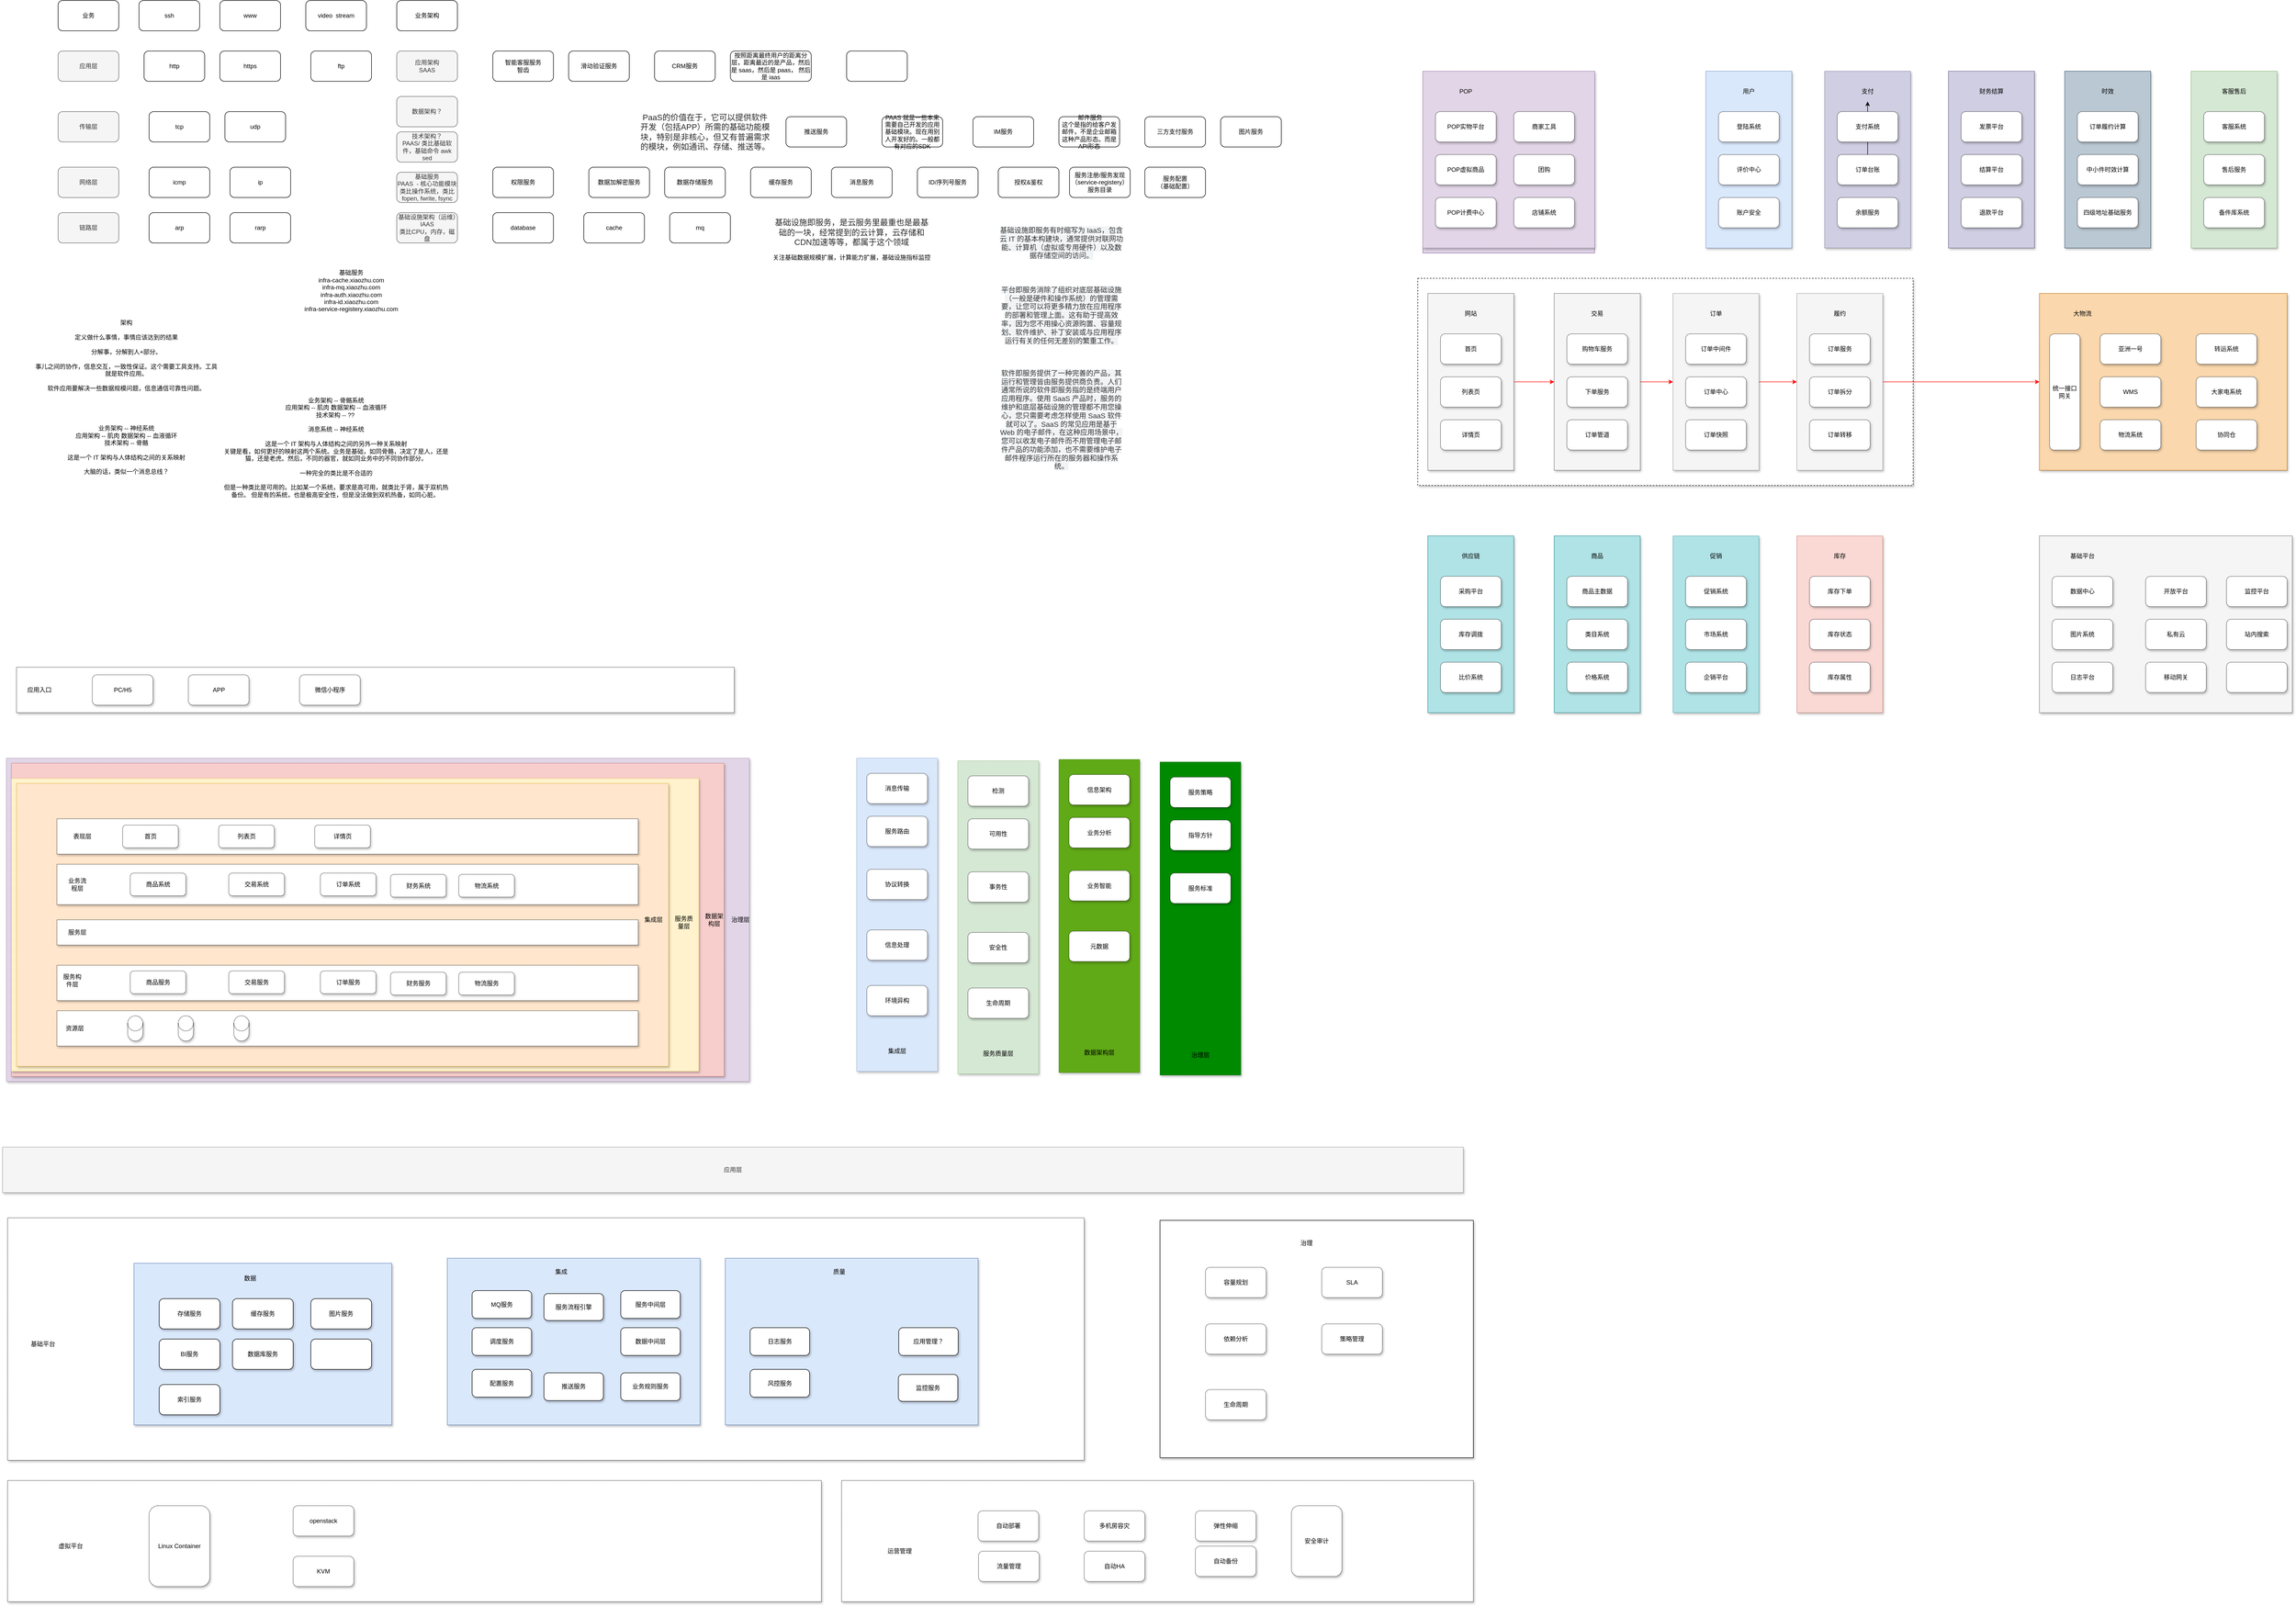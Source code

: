 <mxfile version="14.2.9" type="github">
  <diagram id="CqDLDWrJa-jndo9C78Bm" name="Page-1">
    <mxGraphModel dx="6307" dy="3940" grid="1" gridSize="10" guides="1" tooltips="1" connect="1" arrows="1" fold="1" page="1" pageScale="1" pageWidth="4681" pageHeight="3300" math="0" shadow="0">
      <root>
        <mxCell id="0" />
        <mxCell id="1" parent="0" />
        <mxCell id="Pd78XcrjypwUH82rMYjO-222" value="" style="rounded=0;whiteSpace=wrap;html=1;shadow=1;dashed=1;" vertex="1" parent="1">
          <mxGeometry x="2910" y="620" width="980" height="410" as="geometry" />
        </mxCell>
        <mxCell id="YhDQfuXq99wy4Zmek8_1-92" value="" style="rounded=0;whiteSpace=wrap;html=1;shadow=1;dashed=1;dashPattern=1 1;" parent="1" vertex="1">
          <mxGeometry x="120" y="2480" width="2130" height="480" as="geometry" />
        </mxCell>
        <mxCell id="YhDQfuXq99wy4Zmek8_1-1" value="业务" style="rounded=1;whiteSpace=wrap;html=1;" parent="1" vertex="1">
          <mxGeometry x="220" y="70" width="120" height="60" as="geometry" />
        </mxCell>
        <mxCell id="YhDQfuXq99wy4Zmek8_1-2" value="应用层" style="rounded=1;whiteSpace=wrap;html=1;fillColor=#f5f5f5;strokeColor=#666666;fontColor=#333333;" parent="1" vertex="1">
          <mxGeometry x="220" y="170" width="120" height="60" as="geometry" />
        </mxCell>
        <mxCell id="YhDQfuXq99wy4Zmek8_1-3" value="传输层" style="rounded=1;whiteSpace=wrap;html=1;fillColor=#f5f5f5;strokeColor=#666666;fontColor=#333333;" parent="1" vertex="1">
          <mxGeometry x="220" y="290" width="120" height="60" as="geometry" />
        </mxCell>
        <mxCell id="YhDQfuXq99wy4Zmek8_1-4" value="网络层" style="rounded=1;whiteSpace=wrap;html=1;fillColor=#f5f5f5;strokeColor=#666666;fontColor=#333333;" parent="1" vertex="1">
          <mxGeometry x="220" y="400" width="120" height="60" as="geometry" />
        </mxCell>
        <mxCell id="YhDQfuXq99wy4Zmek8_1-5" value="链路层" style="rounded=1;whiteSpace=wrap;html=1;fillColor=#f5f5f5;strokeColor=#666666;fontColor=#333333;" parent="1" vertex="1">
          <mxGeometry x="220" y="490" width="120" height="60" as="geometry" />
        </mxCell>
        <mxCell id="YhDQfuXq99wy4Zmek8_1-7" value="ssh" style="rounded=1;whiteSpace=wrap;html=1;" parent="1" vertex="1">
          <mxGeometry x="380" y="70" width="120" height="60" as="geometry" />
        </mxCell>
        <mxCell id="YhDQfuXq99wy4Zmek8_1-8" value="http" style="rounded=1;whiteSpace=wrap;html=1;" parent="1" vertex="1">
          <mxGeometry x="390" y="170" width="120" height="60" as="geometry" />
        </mxCell>
        <mxCell id="YhDQfuXq99wy4Zmek8_1-9" value="https" style="rounded=1;whiteSpace=wrap;html=1;" parent="1" vertex="1">
          <mxGeometry x="540" y="170" width="120" height="60" as="geometry" />
        </mxCell>
        <mxCell id="YhDQfuXq99wy4Zmek8_1-10" value="www" style="rounded=1;whiteSpace=wrap;html=1;" parent="1" vertex="1">
          <mxGeometry x="540" y="70" width="120" height="60" as="geometry" />
        </mxCell>
        <mxCell id="YhDQfuXq99wy4Zmek8_1-11" value="video&amp;nbsp; stream" style="rounded=1;whiteSpace=wrap;html=1;" parent="1" vertex="1">
          <mxGeometry x="710" y="70" width="120" height="60" as="geometry" />
        </mxCell>
        <mxCell id="YhDQfuXq99wy4Zmek8_1-12" value="tcp" style="rounded=1;whiteSpace=wrap;html=1;" parent="1" vertex="1">
          <mxGeometry x="400" y="290" width="120" height="60" as="geometry" />
        </mxCell>
        <mxCell id="YhDQfuXq99wy4Zmek8_1-13" value="udp" style="rounded=1;whiteSpace=wrap;html=1;" parent="1" vertex="1">
          <mxGeometry x="550" y="290" width="120" height="60" as="geometry" />
        </mxCell>
        <mxCell id="YhDQfuXq99wy4Zmek8_1-14" value="ftp" style="rounded=1;whiteSpace=wrap;html=1;" parent="1" vertex="1">
          <mxGeometry x="720" y="170" width="120" height="60" as="geometry" />
        </mxCell>
        <mxCell id="YhDQfuXq99wy4Zmek8_1-15" value="icmp" style="rounded=1;whiteSpace=wrap;html=1;" parent="1" vertex="1">
          <mxGeometry x="400" y="400" width="120" height="60" as="geometry" />
        </mxCell>
        <mxCell id="YhDQfuXq99wy4Zmek8_1-16" value="ip" style="rounded=1;whiteSpace=wrap;html=1;" parent="1" vertex="1">
          <mxGeometry x="560" y="400" width="120" height="60" as="geometry" />
        </mxCell>
        <mxCell id="YhDQfuXq99wy4Zmek8_1-17" value="arp" style="rounded=1;whiteSpace=wrap;html=1;" parent="1" vertex="1">
          <mxGeometry x="400" y="490" width="120" height="60" as="geometry" />
        </mxCell>
        <mxCell id="YhDQfuXq99wy4Zmek8_1-18" value="rarp" style="rounded=1;whiteSpace=wrap;html=1;" parent="1" vertex="1">
          <mxGeometry x="560" y="490" width="120" height="60" as="geometry" />
        </mxCell>
        <mxCell id="YhDQfuXq99wy4Zmek8_1-19" value="业务架构" style="rounded=1;whiteSpace=wrap;html=1;" parent="1" vertex="1">
          <mxGeometry x="890" y="70" width="120" height="60" as="geometry" />
        </mxCell>
        <mxCell id="YhDQfuXq99wy4Zmek8_1-20" value="应用架构&lt;br&gt;SAAS" style="rounded=1;whiteSpace=wrap;html=1;fillColor=#f5f5f5;strokeColor=#666666;fontColor=#333333;" parent="1" vertex="1">
          <mxGeometry x="890" y="170" width="120" height="60" as="geometry" />
        </mxCell>
        <mxCell id="YhDQfuXq99wy4Zmek8_1-21" value="数据架构？" style="rounded=1;whiteSpace=wrap;html=1;fillColor=#f5f5f5;strokeColor=#666666;fontColor=#333333;" parent="1" vertex="1">
          <mxGeometry x="890" y="260" width="120" height="60" as="geometry" />
        </mxCell>
        <mxCell id="YhDQfuXq99wy4Zmek8_1-22" value="技术架构？&lt;br&gt;PAAS/ 类比基础软件，基础命令 awk sed" style="rounded=1;whiteSpace=wrap;html=1;fillColor=#f5f5f5;strokeColor=#666666;fontColor=#333333;" parent="1" vertex="1">
          <mxGeometry x="890" y="330" width="120" height="60" as="geometry" />
        </mxCell>
        <mxCell id="YhDQfuXq99wy4Zmek8_1-23" value="基础设施架构（运维）IAAS&lt;br&gt;类比CPU，内存，磁盘" style="rounded=1;whiteSpace=wrap;html=1;fillColor=#f5f5f5;strokeColor=#666666;fontColor=#333333;" parent="1" vertex="1">
          <mxGeometry x="890" y="490" width="120" height="60" as="geometry" />
        </mxCell>
        <mxCell id="YhDQfuXq99wy4Zmek8_1-24" value="database" style="rounded=1;whiteSpace=wrap;html=1;" parent="1" vertex="1">
          <mxGeometry x="1080" y="490" width="120" height="60" as="geometry" />
        </mxCell>
        <mxCell id="YhDQfuXq99wy4Zmek8_1-25" value="mq" style="rounded=1;whiteSpace=wrap;html=1;" parent="1" vertex="1">
          <mxGeometry x="1430" y="490" width="120" height="60" as="geometry" />
        </mxCell>
        <mxCell id="YhDQfuXq99wy4Zmek8_1-26" value="cache" style="rounded=1;whiteSpace=wrap;html=1;" parent="1" vertex="1">
          <mxGeometry x="1260" y="490" width="120" height="60" as="geometry" />
        </mxCell>
        <mxCell id="YhDQfuXq99wy4Zmek8_1-27" value="权限服务" style="rounded=1;whiteSpace=wrap;html=1;" parent="1" vertex="1">
          <mxGeometry x="1080" y="400" width="120" height="60" as="geometry" />
        </mxCell>
        <mxCell id="YhDQfuXq99wy4Zmek8_1-28" value="&lt;div&gt;架构&lt;/div&gt;&lt;div&gt;&lt;br&gt;&lt;/div&gt;&lt;div&gt;定义做什么事情，事情应该达到的结果&lt;/div&gt;&lt;div&gt;&lt;br&gt;&lt;/div&gt;&lt;div&gt;分解事，分解到人+部分。&lt;/div&gt;&lt;div&gt;&lt;br&gt;&lt;/div&gt;&lt;div&gt;事儿之间的协作，信息交互，一致性保证。这个需要工具支持。工具就是软件应用。&lt;/div&gt;&lt;div&gt;&lt;br&gt;&lt;/div&gt;&lt;div&gt;软件应用要解决一些数据规模问题，信息通信可靠性问题。&lt;/div&gt;&lt;div&gt;&lt;br&gt;&lt;/div&gt;" style="text;html=1;strokeColor=none;fillColor=none;align=center;verticalAlign=middle;whiteSpace=wrap;rounded=0;" parent="1" vertex="1">
          <mxGeometry x="170" y="680" width="370" height="200" as="geometry" />
        </mxCell>
        <mxCell id="YhDQfuXq99wy4Zmek8_1-29" value="数据加解密服务" style="rounded=1;whiteSpace=wrap;html=1;" parent="1" vertex="1">
          <mxGeometry x="1270" y="400" width="120" height="60" as="geometry" />
        </mxCell>
        <mxCell id="YhDQfuXq99wy4Zmek8_1-30" value="缓存服务" style="rounded=1;whiteSpace=wrap;html=1;" parent="1" vertex="1">
          <mxGeometry x="1590" y="400" width="120" height="60" as="geometry" />
        </mxCell>
        <mxCell id="YhDQfuXq99wy4Zmek8_1-31" value="数据存储服务" style="rounded=1;whiteSpace=wrap;html=1;" parent="1" vertex="1">
          <mxGeometry x="1420" y="400" width="120" height="60" as="geometry" />
        </mxCell>
        <mxCell id="YhDQfuXq99wy4Zmek8_1-32" value="消息服务" style="rounded=1;whiteSpace=wrap;html=1;" parent="1" vertex="1">
          <mxGeometry x="1750" y="400" width="120" height="60" as="geometry" />
        </mxCell>
        <mxCell id="YhDQfuXq99wy4Zmek8_1-33" value="ID/序列号服务" style="rounded=1;whiteSpace=wrap;html=1;" parent="1" vertex="1">
          <mxGeometry x="1920" y="400" width="120" height="60" as="geometry" />
        </mxCell>
        <mxCell id="YhDQfuXq99wy4Zmek8_1-34" value="授权&amp;amp;鉴权" style="rounded=1;whiteSpace=wrap;html=1;" parent="1" vertex="1">
          <mxGeometry x="2080" y="400" width="120" height="60" as="geometry" />
        </mxCell>
        <mxCell id="YhDQfuXq99wy4Zmek8_1-35" value="服务注册/服务发现（service-registery）&lt;br&gt;服务目录" style="rounded=1;whiteSpace=wrap;html=1;" parent="1" vertex="1">
          <mxGeometry x="2221" y="400" width="120" height="60" as="geometry" />
        </mxCell>
        <mxCell id="YhDQfuXq99wy4Zmek8_1-36" value="服务配置&lt;br&gt;（基础配置）" style="rounded=1;whiteSpace=wrap;html=1;" parent="1" vertex="1">
          <mxGeometry x="2370" y="400" width="120" height="60" as="geometry" />
        </mxCell>
        <mxCell id="YhDQfuXq99wy4Zmek8_1-37" value="&lt;div&gt;基础服务&lt;/div&gt;&lt;div&gt;infra-cache.xiaozhu.com&lt;/div&gt;&lt;div&gt;infra-mq.xiaozhu.com&lt;/div&gt;&lt;div&gt;infra-auth.xiaozhu.com&lt;/div&gt;&lt;div&gt;infra-id.xiaozhu.com&lt;/div&gt;&lt;div&gt;infra-service-registery.xiaozhu.com&lt;/div&gt;" style="text;html=1;strokeColor=none;fillColor=none;align=center;verticalAlign=middle;whiteSpace=wrap;rounded=0;" parent="1" vertex="1">
          <mxGeometry x="660" y="570" width="280" height="150" as="geometry" />
        </mxCell>
        <mxCell id="YhDQfuXq99wy4Zmek8_1-38" value="基础服务&lt;br&gt;PAAS&amp;nbsp; - 核心功能模块 类比操作系统，类比 fopen, fwrite, fsync" style="rounded=1;whiteSpace=wrap;html=1;fillColor=#f5f5f5;strokeColor=#666666;fontColor=#333333;" parent="1" vertex="1">
          <mxGeometry x="890" y="410" width="120" height="60" as="geometry" />
        </mxCell>
        <mxCell id="YhDQfuXq99wy4Zmek8_1-39" value="&lt;span style=&quot;color: rgba(0 , 0 , 0 , 0.84) ; font-family: &amp;#34;pingfang sc&amp;#34; , &amp;#34;hiragino sans gb&amp;#34; , &amp;#34;microsoft yahei&amp;#34; , &amp;#34;stheiti&amp;#34; , &amp;#34;wenquanyi micro hei&amp;#34; , &amp;#34;helvetica&amp;#34; , &amp;#34;arial&amp;#34; , sans-serif ; font-size: medium ; background-color: rgb(255 , 255 , 255)&quot;&gt;基础设施即服务，是云服务里最重也是最基础的一块，经常提到的云计算，云存储和CDN加速等等，都属于这个领域&lt;br&gt;&lt;/span&gt;&lt;br&gt;关注基础数据规模扩展，计算能力扩展，基础设施指标监控" style="text;html=1;strokeColor=none;fillColor=none;align=center;verticalAlign=middle;whiteSpace=wrap;rounded=0;" parent="1" vertex="1">
          <mxGeometry x="1630" y="490" width="320" height="105" as="geometry" />
        </mxCell>
        <mxCell id="YhDQfuXq99wy4Zmek8_1-41" value="三方支付服务" style="rounded=1;whiteSpace=wrap;html=1;" parent="1" vertex="1">
          <mxGeometry x="2370" y="300" width="120" height="60" as="geometry" />
        </mxCell>
        <mxCell id="YhDQfuXq99wy4Zmek8_1-42" value="智能客服服务&lt;br&gt;智齿" style="rounded=1;whiteSpace=wrap;html=1;" parent="1" vertex="1">
          <mxGeometry x="1080" y="170" width="120" height="60" as="geometry" />
        </mxCell>
        <mxCell id="YhDQfuXq99wy4Zmek8_1-43" value="滑动验证服务" style="rounded=1;whiteSpace=wrap;html=1;" parent="1" vertex="1">
          <mxGeometry x="1230" y="170" width="120" height="60" as="geometry" />
        </mxCell>
        <mxCell id="YhDQfuXq99wy4Zmek8_1-44" value="&amp;nbsp;邮件服务&lt;br&gt;这个是指的给客户发邮件，不是企业邮箱这种产品形态。而是API形态&lt;br&gt;" style="rounded=1;whiteSpace=wrap;html=1;" parent="1" vertex="1">
          <mxGeometry x="2200" y="300" width="120" height="60" as="geometry" />
        </mxCell>
        <mxCell id="YhDQfuXq99wy4Zmek8_1-45" value="IM服务" style="rounded=1;whiteSpace=wrap;html=1;" parent="1" vertex="1">
          <mxGeometry x="2030" y="300" width="120" height="60" as="geometry" />
        </mxCell>
        <mxCell id="YhDQfuXq99wy4Zmek8_1-46" value="PAAS 就是一些本来需要自己开发的应用基础模块。现在用别人开发好的。一般都有对应的SDK&lt;br&gt;" style="rounded=1;whiteSpace=wrap;html=1;" parent="1" vertex="1">
          <mxGeometry x="1850" y="300" width="120" height="60" as="geometry" />
        </mxCell>
        <mxCell id="YhDQfuXq99wy4Zmek8_1-47" value="推送服务" style="rounded=1;whiteSpace=wrap;html=1;" parent="1" vertex="1">
          <mxGeometry x="1660" y="300" width="120" height="60" as="geometry" />
        </mxCell>
        <mxCell id="YhDQfuXq99wy4Zmek8_1-48" value="CRM服务" style="rounded=1;whiteSpace=wrap;html=1;" parent="1" vertex="1">
          <mxGeometry x="1400" y="170" width="120" height="60" as="geometry" />
        </mxCell>
        <mxCell id="YhDQfuXq99wy4Zmek8_1-49" value="按照距离最终用户的距离分层，距离最近的是产品，然后是 saas，然后是 paas， 然后是 iaas&lt;br&gt;" style="rounded=1;whiteSpace=wrap;html=1;" parent="1" vertex="1">
          <mxGeometry x="1550" y="170" width="160" height="60" as="geometry" />
        </mxCell>
        <mxCell id="YhDQfuXq99wy4Zmek8_1-50" value="&lt;span style=&quot;color: rgba(0 , 0 , 0 , 0.84) ; font-family: &amp;#34;pingfang sc&amp;#34; , &amp;#34;hiragino sans gb&amp;#34; , &amp;#34;microsoft yahei&amp;#34; , &amp;#34;stheiti&amp;#34; , &amp;#34;wenquanyi micro hei&amp;#34; , &amp;#34;helvetica&amp;#34; , &amp;#34;arial&amp;#34; , sans-serif ; font-size: medium ; background-color: rgb(255 , 255 , 255)&quot;&gt;PaaS的价值在于，它可以提供软件开发（包括APP）所需的基础功能模块，特别是非核心，但又有普遍需求的模块，例如通讯、存储、推送等。&lt;/span&gt;" style="text;html=1;strokeColor=none;fillColor=none;align=center;verticalAlign=middle;whiteSpace=wrap;rounded=0;" parent="1" vertex="1">
          <mxGeometry x="1370" y="320" width="260" height="20" as="geometry" />
        </mxCell>
        <mxCell id="YhDQfuXq99wy4Zmek8_1-51" value="&lt;span style=&quot;color: rgb(51 , 51 , 51) ; font-family: &amp;#34;helvetica&amp;#34; , &amp;#34;arial&amp;#34; , &amp;#34;microsoft yahei&amp;#34; , , &amp;#34;stxihei&amp;#34; , , sans-serif ; font-size: 14px ; background-color: rgb(241 , 244 , 246)&quot;&gt;基础设施即服务有时缩写为 IaaS，包含云 IT 的基本构建块，通常提供对联网功能、计算机（虚拟或专用硬件）以及数据存储空间的访问。&lt;/span&gt;" style="text;html=1;strokeColor=none;fillColor=none;align=center;verticalAlign=middle;whiteSpace=wrap;rounded=0;" parent="1" vertex="1">
          <mxGeometry x="2080" y="510" width="250" height="80" as="geometry" />
        </mxCell>
        <mxCell id="YhDQfuXq99wy4Zmek8_1-53" value="&lt;span style=&quot;color: rgb(51 , 51 , 51) ; font-family: &amp;#34;helvetica&amp;#34; , &amp;#34;arial&amp;#34; , &amp;#34;microsoft yahei&amp;#34; , , &amp;#34;stxihei&amp;#34; , , sans-serif ; font-size: 14px ; background-color: rgb(241 , 244 , 246)&quot;&gt;平台即服务消除了组织对底层基础设施（一般是硬件和操作系统）的管理需要，让您可以将更多精力放在应用程序的部署和管理上面。这有助于提高效率，因为您不用操心资源购置、容量规划、软件维护、补丁安装或与应用程序运行有关的任何无差别的繁重工作。&lt;/span&gt;" style="text;html=1;strokeColor=none;fillColor=none;align=center;verticalAlign=middle;whiteSpace=wrap;rounded=0;" parent="1" vertex="1">
          <mxGeometry x="2080" y="645" width="250" height="95" as="geometry" />
        </mxCell>
        <mxCell id="YhDQfuXq99wy4Zmek8_1-54" value="&lt;span style=&quot;color: rgb(51 , 51 , 51) ; font-family: &amp;#34;helvetica&amp;#34; , &amp;#34;arial&amp;#34; , &amp;#34;microsoft yahei&amp;#34; , , &amp;#34;stxihei&amp;#34; , , sans-serif ; font-size: 14px ; background-color: rgb(241 , 244 , 246)&quot;&gt;软件即服务提供了一种完善的产品，其运行和管理皆由服务提供商负责。人们通常所说的软件即服务指的是终端用户应用程序。使用 SaaS 产品时，服务的维护和底层基础设施的管理都不用您操心，您只需要考虑怎样使用 SaaS 软件就可以了。SaaS 的常见应用是基于 Web 的电子邮件，在这种应用场景中，您可以收发电子邮件而不用管理电子邮件产品的功能添加，也不需要维护电子邮件程序运行所在的服务器和操作系统。&lt;/span&gt;" style="text;html=1;strokeColor=none;fillColor=none;align=center;verticalAlign=middle;whiteSpace=wrap;rounded=0;" parent="1" vertex="1">
          <mxGeometry x="2080" y="830" width="250" height="140" as="geometry" />
        </mxCell>
        <mxCell id="YhDQfuXq99wy4Zmek8_1-55" value="" style="rounded=1;whiteSpace=wrap;html=1;" parent="1" vertex="1">
          <mxGeometry x="1780" y="170" width="120" height="60" as="geometry" />
        </mxCell>
        <mxCell id="YhDQfuXq99wy4Zmek8_1-57" value="图片服务" style="rounded=1;whiteSpace=wrap;html=1;" parent="1" vertex="1">
          <mxGeometry x="2520" y="300" width="120" height="60" as="geometry" />
        </mxCell>
        <mxCell id="YhDQfuXq99wy4Zmek8_1-77" value="" style="group;fillColor=#dae8fc;strokeColor=#6c8ebf;" parent="1" vertex="1" connectable="0">
          <mxGeometry x="370" y="2570" width="510" height="320" as="geometry" />
        </mxCell>
        <mxCell id="YhDQfuXq99wy4Zmek8_1-58" value="" style="rounded=0;whiteSpace=wrap;html=1;shadow=1;fillColor=#dae8fc;strokeColor=#6c8ebf;" parent="YhDQfuXq99wy4Zmek8_1-77" vertex="1">
          <mxGeometry width="510" height="320" as="geometry" />
        </mxCell>
        <mxCell id="YhDQfuXq99wy4Zmek8_1-59" value="存储服务" style="rounded=1;whiteSpace=wrap;html=1;shadow=1;" parent="YhDQfuXq99wy4Zmek8_1-77" vertex="1">
          <mxGeometry x="50" y="70" width="120" height="60" as="geometry" />
        </mxCell>
        <mxCell id="YhDQfuXq99wy4Zmek8_1-60" value="数据" style="text;html=1;strokeColor=none;fillColor=none;align=center;verticalAlign=middle;whiteSpace=wrap;rounded=0;shadow=1;" parent="YhDQfuXq99wy4Zmek8_1-77" vertex="1">
          <mxGeometry x="210" y="20" width="40" height="20" as="geometry" />
        </mxCell>
        <mxCell id="YhDQfuXq99wy4Zmek8_1-61" value="缓存服务" style="rounded=1;whiteSpace=wrap;html=1;shadow=1;" parent="YhDQfuXq99wy4Zmek8_1-77" vertex="1">
          <mxGeometry x="195" y="70" width="120" height="60" as="geometry" />
        </mxCell>
        <mxCell id="YhDQfuXq99wy4Zmek8_1-62" value="BI服务" style="rounded=1;whiteSpace=wrap;html=1;shadow=1;" parent="YhDQfuXq99wy4Zmek8_1-77" vertex="1">
          <mxGeometry x="50" y="150" width="120" height="60" as="geometry" />
        </mxCell>
        <mxCell id="YhDQfuXq99wy4Zmek8_1-63" value="数据库服务" style="rounded=1;whiteSpace=wrap;html=1;shadow=1;" parent="YhDQfuXq99wy4Zmek8_1-77" vertex="1">
          <mxGeometry x="195" y="150" width="120" height="60" as="geometry" />
        </mxCell>
        <mxCell id="YhDQfuXq99wy4Zmek8_1-64" value="图片服务" style="rounded=1;whiteSpace=wrap;html=1;shadow=1;" parent="YhDQfuXq99wy4Zmek8_1-77" vertex="1">
          <mxGeometry x="350" y="70" width="120" height="60" as="geometry" />
        </mxCell>
        <mxCell id="YhDQfuXq99wy4Zmek8_1-66" value="" style="rounded=1;whiteSpace=wrap;html=1;shadow=1;" parent="YhDQfuXq99wy4Zmek8_1-77" vertex="1">
          <mxGeometry x="350" y="150" width="120" height="60" as="geometry" />
        </mxCell>
        <mxCell id="YhDQfuXq99wy4Zmek8_1-67" value="索引服务" style="rounded=1;whiteSpace=wrap;html=1;shadow=1;" parent="YhDQfuXq99wy4Zmek8_1-77" vertex="1">
          <mxGeometry x="50" y="240" width="120" height="60" as="geometry" />
        </mxCell>
        <mxCell id="YhDQfuXq99wy4Zmek8_1-78" value="" style="group;fillColor=#dae8fc;strokeColor=#6c8ebf;" parent="1" vertex="1" connectable="0">
          <mxGeometry x="990" y="2560" width="500" height="330" as="geometry" />
        </mxCell>
        <mxCell id="YhDQfuXq99wy4Zmek8_1-76" value="" style="rounded=0;whiteSpace=wrap;html=1;shadow=1;fillColor=#dae8fc;strokeColor=#6c8ebf;" parent="YhDQfuXq99wy4Zmek8_1-78" vertex="1">
          <mxGeometry width="500" height="330" as="geometry" />
        </mxCell>
        <mxCell id="YhDQfuXq99wy4Zmek8_1-68" value="MQ服务" style="rounded=1;whiteSpace=wrap;html=1;shadow=1;" parent="YhDQfuXq99wy4Zmek8_1-78" vertex="1">
          <mxGeometry x="49.02" y="64.167" width="117.647" height="55.0" as="geometry" />
        </mxCell>
        <mxCell id="YhDQfuXq99wy4Zmek8_1-69" value="集成" style="text;html=1;strokeColor=none;fillColor=none;align=center;verticalAlign=middle;whiteSpace=wrap;rounded=0;shadow=1;" parent="YhDQfuXq99wy4Zmek8_1-78" vertex="1">
          <mxGeometry x="205.882" y="18.333" width="39.216" height="18.333" as="geometry" />
        </mxCell>
        <mxCell id="YhDQfuXq99wy4Zmek8_1-70" value="业务规则服务" style="rounded=1;whiteSpace=wrap;html=1;shadow=1;" parent="YhDQfuXq99wy4Zmek8_1-78" vertex="1">
          <mxGeometry x="343.136" y="226.877" width="117.647" height="55.0" as="geometry" />
        </mxCell>
        <mxCell id="YhDQfuXq99wy4Zmek8_1-71" value="调度服务" style="rounded=1;whiteSpace=wrap;html=1;shadow=1;" parent="YhDQfuXq99wy4Zmek8_1-78" vertex="1">
          <mxGeometry x="49.02" y="137.5" width="117.647" height="55.0" as="geometry" />
        </mxCell>
        <mxCell id="YhDQfuXq99wy4Zmek8_1-72" value="推送服务" style="rounded=1;whiteSpace=wrap;html=1;shadow=1;" parent="YhDQfuXq99wy4Zmek8_1-78" vertex="1">
          <mxGeometry x="191.176" y="226.878" width="117.647" height="55.0" as="geometry" />
        </mxCell>
        <mxCell id="YhDQfuXq99wy4Zmek8_1-73" value="服务中间层" style="rounded=1;whiteSpace=wrap;html=1;shadow=1;" parent="YhDQfuXq99wy4Zmek8_1-78" vertex="1">
          <mxGeometry x="343.137" y="64.167" width="117.647" height="55.0" as="geometry" />
        </mxCell>
        <mxCell id="YhDQfuXq99wy4Zmek8_1-74" value="数据中间层" style="rounded=1;whiteSpace=wrap;html=1;shadow=1;" parent="YhDQfuXq99wy4Zmek8_1-78" vertex="1">
          <mxGeometry x="343.137" y="137.5" width="117.647" height="55.0" as="geometry" />
        </mxCell>
        <mxCell id="YhDQfuXq99wy4Zmek8_1-75" value="配置服务" style="rounded=1;whiteSpace=wrap;html=1;shadow=1;" parent="YhDQfuXq99wy4Zmek8_1-78" vertex="1">
          <mxGeometry x="49.02" y="220.0" width="117.647" height="55.0" as="geometry" />
        </mxCell>
        <mxCell id="YhDQfuXq99wy4Zmek8_1-79" value="服务流程引擎" style="rounded=1;whiteSpace=wrap;html=1;shadow=1;" parent="1" vertex="1">
          <mxGeometry x="1181.18" y="2630.002" width="117.647" height="53.333" as="geometry" />
        </mxCell>
        <mxCell id="YhDQfuXq99wy4Zmek8_1-80" value="" style="group;fillColor=#dae8fc;strokeColor=#6c8ebf;" parent="1" vertex="1" connectable="0">
          <mxGeometry x="1540" y="2560" width="500" height="330" as="geometry" />
        </mxCell>
        <mxCell id="YhDQfuXq99wy4Zmek8_1-81" value="" style="rounded=0;whiteSpace=wrap;html=1;shadow=1;fillColor=#dae8fc;strokeColor=#6c8ebf;" parent="YhDQfuXq99wy4Zmek8_1-80" vertex="1">
          <mxGeometry width="500" height="330" as="geometry" />
        </mxCell>
        <mxCell id="YhDQfuXq99wy4Zmek8_1-83" value="质量" style="text;html=1;strokeColor=none;fillColor=none;align=center;verticalAlign=middle;whiteSpace=wrap;rounded=0;shadow=1;" parent="YhDQfuXq99wy4Zmek8_1-80" vertex="1">
          <mxGeometry x="205.882" y="18.333" width="39.216" height="18.333" as="geometry" />
        </mxCell>
        <mxCell id="YhDQfuXq99wy4Zmek8_1-85" value="日志服务" style="rounded=1;whiteSpace=wrap;html=1;shadow=1;" parent="YhDQfuXq99wy4Zmek8_1-80" vertex="1">
          <mxGeometry x="49.02" y="137.5" width="117.647" height="55.0" as="geometry" />
        </mxCell>
        <mxCell id="YhDQfuXq99wy4Zmek8_1-88" value="应用管理？" style="rounded=1;whiteSpace=wrap;html=1;shadow=1;" parent="YhDQfuXq99wy4Zmek8_1-80" vertex="1">
          <mxGeometry x="343.137" y="137.5" width="117.647" height="55.0" as="geometry" />
        </mxCell>
        <mxCell id="YhDQfuXq99wy4Zmek8_1-89" value="风控服务" style="rounded=1;whiteSpace=wrap;html=1;shadow=1;" parent="YhDQfuXq99wy4Zmek8_1-80" vertex="1">
          <mxGeometry x="49.02" y="220.0" width="117.647" height="55.0" as="geometry" />
        </mxCell>
        <mxCell id="YhDQfuXq99wy4Zmek8_1-90" value="监控服务" style="rounded=1;whiteSpace=wrap;html=1;shadow=1;" parent="1" vertex="1">
          <mxGeometry x="1882.35" y="2790.002" width="117.647" height="53.333" as="geometry" />
        </mxCell>
        <mxCell id="YhDQfuXq99wy4Zmek8_1-93" value="基础平台" style="text;html=1;strokeColor=none;fillColor=none;align=center;verticalAlign=middle;whiteSpace=wrap;rounded=0;shadow=1;dashed=1;dashPattern=1 1;" parent="1" vertex="1">
          <mxGeometry x="150" y="2720" width="80" height="20" as="geometry" />
        </mxCell>
        <mxCell id="YhDQfuXq99wy4Zmek8_1-94" value="" style="rounded=0;whiteSpace=wrap;html=1;shadow=1;" parent="1" vertex="1">
          <mxGeometry x="2400" y="2485" width="620" height="470" as="geometry" />
        </mxCell>
        <mxCell id="YhDQfuXq99wy4Zmek8_1-95" value="容量规划" style="rounded=1;whiteSpace=wrap;html=1;shadow=1;dashed=1;dashPattern=1 1;" parent="1" vertex="1">
          <mxGeometry x="2490" y="2578" width="120" height="60" as="geometry" />
        </mxCell>
        <mxCell id="YhDQfuXq99wy4Zmek8_1-96" value="依赖分析" style="rounded=1;whiteSpace=wrap;html=1;shadow=1;dashed=1;dashPattern=1 1;" parent="1" vertex="1">
          <mxGeometry x="2490" y="2690" width="120" height="60" as="geometry" />
        </mxCell>
        <mxCell id="YhDQfuXq99wy4Zmek8_1-97" value="生命周期" style="rounded=1;whiteSpace=wrap;html=1;shadow=1;dashed=1;dashPattern=1 1;" parent="1" vertex="1">
          <mxGeometry x="2490" y="2820" width="120" height="60" as="geometry" />
        </mxCell>
        <mxCell id="YhDQfuXq99wy4Zmek8_1-98" value="SLA" style="rounded=1;whiteSpace=wrap;html=1;shadow=1;dashed=1;dashPattern=1 1;" parent="1" vertex="1">
          <mxGeometry x="2720" y="2578" width="120" height="60" as="geometry" />
        </mxCell>
        <mxCell id="YhDQfuXq99wy4Zmek8_1-99" value="策略管理" style="rounded=1;whiteSpace=wrap;html=1;shadow=1;dashed=1;dashPattern=1 1;" parent="1" vertex="1">
          <mxGeometry x="2720" y="2690" width="120" height="60" as="geometry" />
        </mxCell>
        <mxCell id="YhDQfuXq99wy4Zmek8_1-100" value="治理" style="text;html=1;strokeColor=none;fillColor=none;align=center;verticalAlign=middle;whiteSpace=wrap;rounded=0;shadow=1;dashed=1;dashPattern=1 1;" parent="1" vertex="1">
          <mxGeometry x="2670" y="2520" width="40" height="20" as="geometry" />
        </mxCell>
        <mxCell id="YhDQfuXq99wy4Zmek8_1-101" value="应用层" style="rounded=0;whiteSpace=wrap;html=1;shadow=1;dashed=1;dashPattern=1 1;fillColor=#f5f5f5;strokeColor=#666666;fontColor=#333333;" parent="1" vertex="1">
          <mxGeometry x="110" y="2340" width="2890" height="90" as="geometry" />
        </mxCell>
        <mxCell id="Pd78XcrjypwUH82rMYjO-73" value="业务架构 -- 神经系统&lt;br&gt;应用架构 -- 肌肉 数据架构 -- 血液循环&lt;br&gt;技术架构 -- 骨骼&lt;br&gt;&lt;br&gt;这是一个 IT 架构与人体结构之间的关系映射&lt;br&gt;&lt;br&gt;大脑的话，类似一个消息总线？" style="text;html=1;strokeColor=none;fillColor=none;align=center;verticalAlign=middle;whiteSpace=wrap;rounded=0;shadow=1;dashed=1;dashPattern=1 1;" vertex="1" parent="1">
          <mxGeometry x="190" y="890" width="330" height="140" as="geometry" />
        </mxCell>
        <mxCell id="Pd78XcrjypwUH82rMYjO-74" value="业务架构 -- 骨骼系统&lt;br&gt;应用架构 -- 肌肉 数据架构 -- 血液循环&lt;br&gt;技术架构 -- ??&amp;nbsp;&lt;br&gt;&lt;br&gt;消息系统 -- 神经系统&lt;br&gt;&lt;br&gt;这是一个 IT 架构与人体结构之间的另外一种关系映射&lt;br&gt;关键是看，如何更好的映射这两个系统。业务是基础，如同骨骼，决定了是人，还是猫，还是老虎。然后，不同的器官，就如同业务中的不同协作部分。&lt;br&gt;&lt;br&gt;一种完全的类比是不合适的&lt;br&gt;&lt;br&gt;但是一种类比是可用的。比如某一个系统，要求是高可用，就类比于肾，属于双机热备份。 但是有的系统，也是极高安全性，但是没法做到双机热备，如同心脏。&amp;nbsp;" style="text;html=1;strokeColor=none;fillColor=none;align=center;verticalAlign=middle;whiteSpace=wrap;rounded=0;shadow=1;dashed=1;dashPattern=1 1;" vertex="1" parent="1">
          <mxGeometry x="545" y="830" width="450" height="250" as="geometry" />
        </mxCell>
        <mxCell id="Pd78XcrjypwUH82rMYjO-77" value="" style="rounded=0;whiteSpace=wrap;html=1;shadow=1;dashed=1;dashPattern=1 1;fillColor=#d0cee2;strokeColor=#56517e;" vertex="1" parent="1">
          <mxGeometry x="3715" y="210" width="170" height="350" as="geometry" />
        </mxCell>
        <mxCell id="Pd78XcrjypwUH82rMYjO-211" value="" style="edgeStyle=orthogonalEdgeStyle;rounded=0;orthogonalLoop=1;jettySize=auto;html=1;" edge="1" parent="1" source="Pd78XcrjypwUH82rMYjO-78" target="Pd78XcrjypwUH82rMYjO-81">
          <mxGeometry relative="1" as="geometry" />
        </mxCell>
        <mxCell id="Pd78XcrjypwUH82rMYjO-78" value="订单台账" style="rounded=1;whiteSpace=wrap;html=1;shadow=1;dashed=1;dashPattern=1 1;" vertex="1" parent="1">
          <mxGeometry x="3740" y="375" width="120" height="60" as="geometry" />
        </mxCell>
        <mxCell id="Pd78XcrjypwUH82rMYjO-79" value="余额服务" style="rounded=1;whiteSpace=wrap;html=1;shadow=1;dashed=1;dashPattern=1 1;" vertex="1" parent="1">
          <mxGeometry x="3740" y="460" width="120" height="60" as="geometry" />
        </mxCell>
        <mxCell id="Pd78XcrjypwUH82rMYjO-80" value="支付系统" style="rounded=1;whiteSpace=wrap;html=1;shadow=1;dashed=1;dashPattern=1 1;" vertex="1" parent="1">
          <mxGeometry x="3740" y="290" width="120" height="60" as="geometry" />
        </mxCell>
        <mxCell id="Pd78XcrjypwUH82rMYjO-81" value="支付" style="text;html=1;strokeColor=none;fillColor=none;align=center;verticalAlign=middle;whiteSpace=wrap;rounded=0;shadow=1;dashed=1;dashPattern=1 1;" vertex="1" parent="1">
          <mxGeometry x="3760" y="230" width="80" height="40" as="geometry" />
        </mxCell>
        <mxCell id="Pd78XcrjypwUH82rMYjO-89" value="" style="group;fillColor=#d0cee2;strokeColor=#56517e;" vertex="1" connectable="0" parent="1">
          <mxGeometry x="3960" y="210" width="170" height="350" as="geometry" />
        </mxCell>
        <mxCell id="Pd78XcrjypwUH82rMYjO-84" value="" style="rounded=0;whiteSpace=wrap;html=1;shadow=1;dashed=1;dashPattern=1 1;fillColor=#d0cee2;strokeColor=#56517e;" vertex="1" parent="Pd78XcrjypwUH82rMYjO-89">
          <mxGeometry width="170" height="350" as="geometry" />
        </mxCell>
        <mxCell id="Pd78XcrjypwUH82rMYjO-85" value="结算平台" style="rounded=1;whiteSpace=wrap;html=1;shadow=1;dashed=1;dashPattern=1 1;" vertex="1" parent="Pd78XcrjypwUH82rMYjO-89">
          <mxGeometry x="25" y="165" width="120" height="60" as="geometry" />
        </mxCell>
        <mxCell id="Pd78XcrjypwUH82rMYjO-86" value="退款平台" style="rounded=1;whiteSpace=wrap;html=1;shadow=1;dashed=1;dashPattern=1 1;" vertex="1" parent="Pd78XcrjypwUH82rMYjO-89">
          <mxGeometry x="25" y="250" width="120" height="60" as="geometry" />
        </mxCell>
        <mxCell id="Pd78XcrjypwUH82rMYjO-87" value="发票平台" style="rounded=1;whiteSpace=wrap;html=1;shadow=1;dashed=1;dashPattern=1 1;" vertex="1" parent="Pd78XcrjypwUH82rMYjO-89">
          <mxGeometry x="25" y="80" width="120" height="60" as="geometry" />
        </mxCell>
        <mxCell id="Pd78XcrjypwUH82rMYjO-88" value="财务结算" style="text;html=1;strokeColor=none;fillColor=none;align=center;verticalAlign=middle;whiteSpace=wrap;rounded=0;shadow=1;dashed=1;dashPattern=1 1;" vertex="1" parent="Pd78XcrjypwUH82rMYjO-89">
          <mxGeometry x="45" y="20" width="80" height="40" as="geometry" />
        </mxCell>
        <mxCell id="Pd78XcrjypwUH82rMYjO-91" value="" style="group;fillColor=#bac8d3;strokeColor=#23445d;" vertex="1" connectable="0" parent="1">
          <mxGeometry x="4190" y="210" width="170" height="350" as="geometry" />
        </mxCell>
        <mxCell id="Pd78XcrjypwUH82rMYjO-92" value="" style="rounded=0;whiteSpace=wrap;html=1;shadow=1;dashed=1;dashPattern=1 1;fillColor=#bac8d3;strokeColor=#23445d;" vertex="1" parent="Pd78XcrjypwUH82rMYjO-91">
          <mxGeometry width="170" height="350" as="geometry" />
        </mxCell>
        <mxCell id="Pd78XcrjypwUH82rMYjO-93" value="中小件时效计算" style="rounded=1;whiteSpace=wrap;html=1;shadow=1;dashed=1;dashPattern=1 1;" vertex="1" parent="Pd78XcrjypwUH82rMYjO-91">
          <mxGeometry x="25" y="165" width="120" height="60" as="geometry" />
        </mxCell>
        <mxCell id="Pd78XcrjypwUH82rMYjO-94" value="四级地址基础服务" style="rounded=1;whiteSpace=wrap;html=1;shadow=1;dashed=1;dashPattern=1 1;" vertex="1" parent="Pd78XcrjypwUH82rMYjO-91">
          <mxGeometry x="25" y="250" width="120" height="60" as="geometry" />
        </mxCell>
        <mxCell id="Pd78XcrjypwUH82rMYjO-95" value="订单履约计算" style="rounded=1;whiteSpace=wrap;html=1;shadow=1;dashed=1;dashPattern=1 1;" vertex="1" parent="Pd78XcrjypwUH82rMYjO-91">
          <mxGeometry x="25" y="80" width="120" height="60" as="geometry" />
        </mxCell>
        <mxCell id="Pd78XcrjypwUH82rMYjO-96" value="时效" style="text;html=1;strokeColor=none;fillColor=none;align=center;verticalAlign=middle;whiteSpace=wrap;rounded=0;shadow=1;dashed=1;dashPattern=1 1;" vertex="1" parent="Pd78XcrjypwUH82rMYjO-91">
          <mxGeometry x="45" y="20" width="80" height="40" as="geometry" />
        </mxCell>
        <mxCell id="Pd78XcrjypwUH82rMYjO-97" value="" style="group;fillColor=#d5e8d4;strokeColor=#82b366;" vertex="1" connectable="0" parent="1">
          <mxGeometry x="4440" y="210" width="170" height="350" as="geometry" />
        </mxCell>
        <mxCell id="Pd78XcrjypwUH82rMYjO-98" value="" style="rounded=0;whiteSpace=wrap;html=1;shadow=1;dashed=1;dashPattern=1 1;fillColor=#d5e8d4;strokeColor=#82b366;" vertex="1" parent="Pd78XcrjypwUH82rMYjO-97">
          <mxGeometry width="170" height="350" as="geometry" />
        </mxCell>
        <mxCell id="Pd78XcrjypwUH82rMYjO-99" value="售后服务" style="rounded=1;whiteSpace=wrap;html=1;shadow=1;dashed=1;dashPattern=1 1;" vertex="1" parent="Pd78XcrjypwUH82rMYjO-97">
          <mxGeometry x="25" y="165" width="120" height="60" as="geometry" />
        </mxCell>
        <mxCell id="Pd78XcrjypwUH82rMYjO-100" value="备件库系统" style="rounded=1;whiteSpace=wrap;html=1;shadow=1;dashed=1;dashPattern=1 1;" vertex="1" parent="Pd78XcrjypwUH82rMYjO-97">
          <mxGeometry x="25" y="250" width="120" height="60" as="geometry" />
        </mxCell>
        <mxCell id="Pd78XcrjypwUH82rMYjO-101" value="客服系统" style="rounded=1;whiteSpace=wrap;html=1;shadow=1;dashed=1;dashPattern=1 1;" vertex="1" parent="Pd78XcrjypwUH82rMYjO-97">
          <mxGeometry x="25" y="80" width="120" height="60" as="geometry" />
        </mxCell>
        <mxCell id="Pd78XcrjypwUH82rMYjO-102" value="客服售后" style="text;html=1;strokeColor=none;fillColor=none;align=center;verticalAlign=middle;whiteSpace=wrap;rounded=0;shadow=1;dashed=1;dashPattern=1 1;" vertex="1" parent="Pd78XcrjypwUH82rMYjO-97">
          <mxGeometry x="45" y="20" width="80" height="40" as="geometry" />
        </mxCell>
        <mxCell id="Pd78XcrjypwUH82rMYjO-104" value="" style="group;fillColor=#dae8fc;strokeColor=#6c8ebf;" vertex="1" connectable="0" parent="1">
          <mxGeometry x="3480" y="210" width="170" height="350" as="geometry" />
        </mxCell>
        <mxCell id="Pd78XcrjypwUH82rMYjO-105" value="" style="rounded=0;whiteSpace=wrap;html=1;shadow=1;dashed=1;dashPattern=1 1;fillColor=#dae8fc;strokeColor=#6c8ebf;" vertex="1" parent="Pd78XcrjypwUH82rMYjO-104">
          <mxGeometry width="170" height="350" as="geometry" />
        </mxCell>
        <mxCell id="Pd78XcrjypwUH82rMYjO-106" value="评价中心" style="rounded=1;whiteSpace=wrap;html=1;shadow=1;dashed=1;dashPattern=1 1;" vertex="1" parent="Pd78XcrjypwUH82rMYjO-104">
          <mxGeometry x="25" y="165" width="120" height="60" as="geometry" />
        </mxCell>
        <mxCell id="Pd78XcrjypwUH82rMYjO-107" value="账户安全" style="rounded=1;whiteSpace=wrap;html=1;shadow=1;dashed=1;dashPattern=1 1;" vertex="1" parent="Pd78XcrjypwUH82rMYjO-104">
          <mxGeometry x="25" y="250" width="120" height="60" as="geometry" />
        </mxCell>
        <mxCell id="Pd78XcrjypwUH82rMYjO-108" value="登陆系统" style="rounded=1;whiteSpace=wrap;html=1;shadow=1;dashed=1;dashPattern=1 1;" vertex="1" parent="Pd78XcrjypwUH82rMYjO-104">
          <mxGeometry x="25" y="80" width="120" height="60" as="geometry" />
        </mxCell>
        <mxCell id="Pd78XcrjypwUH82rMYjO-109" value="用户" style="text;html=1;strokeColor=none;fillColor=none;align=center;verticalAlign=middle;whiteSpace=wrap;rounded=0;shadow=1;dashed=1;dashPattern=1 1;" vertex="1" parent="Pd78XcrjypwUH82rMYjO-104">
          <mxGeometry x="45" y="20" width="80" height="40" as="geometry" />
        </mxCell>
        <mxCell id="Pd78XcrjypwUH82rMYjO-110" value="" style="group;fillColor=#e1d5e7;strokeColor=#9673a6;" vertex="1" connectable="0" parent="1">
          <mxGeometry x="2920" y="210" width="340" height="360" as="geometry" />
        </mxCell>
        <mxCell id="Pd78XcrjypwUH82rMYjO-111" value="" style="rounded=0;whiteSpace=wrap;html=1;shadow=1;dashed=1;dashPattern=1 1;fillColor=#e1d5e7;strokeColor=#9673a6;" vertex="1" parent="Pd78XcrjypwUH82rMYjO-110">
          <mxGeometry width="340" height="350" as="geometry" />
        </mxCell>
        <mxCell id="Pd78XcrjypwUH82rMYjO-112" value="POP虚拟商品" style="rounded=1;whiteSpace=wrap;html=1;shadow=1;dashed=1;dashPattern=1 1;" vertex="1" parent="Pd78XcrjypwUH82rMYjO-110">
          <mxGeometry x="25" y="165" width="120" height="60" as="geometry" />
        </mxCell>
        <mxCell id="Pd78XcrjypwUH82rMYjO-113" value="POP计费中心" style="rounded=1;whiteSpace=wrap;html=1;shadow=1;dashed=1;dashPattern=1 1;" vertex="1" parent="Pd78XcrjypwUH82rMYjO-110">
          <mxGeometry x="25" y="250" width="120" height="60" as="geometry" />
        </mxCell>
        <mxCell id="Pd78XcrjypwUH82rMYjO-114" value="POP实物平台" style="rounded=1;whiteSpace=wrap;html=1;shadow=1;dashed=1;dashPattern=1 1;" vertex="1" parent="Pd78XcrjypwUH82rMYjO-110">
          <mxGeometry x="25" y="80" width="120" height="60" as="geometry" />
        </mxCell>
        <mxCell id="Pd78XcrjypwUH82rMYjO-115" value="POP" style="text;html=1;strokeColor=none;fillColor=none;align=center;verticalAlign=middle;whiteSpace=wrap;rounded=0;shadow=1;dashed=1;dashPattern=1 1;" vertex="1" parent="Pd78XcrjypwUH82rMYjO-110">
          <mxGeometry x="45" y="20" width="80" height="40" as="geometry" />
        </mxCell>
        <mxCell id="Pd78XcrjypwUH82rMYjO-218" style="edgeStyle=orthogonalEdgeStyle;rounded=0;orthogonalLoop=1;jettySize=auto;html=1;exitX=1;exitY=0.5;exitDx=0;exitDy=0;entryX=0;entryY=0.5;entryDx=0;entryDy=0;strokeColor=#FF0000;" edge="1" parent="1" source="Pd78XcrjypwUH82rMYjO-117" target="Pd78XcrjypwUH82rMYjO-123">
          <mxGeometry relative="1" as="geometry" />
        </mxCell>
        <mxCell id="Pd78XcrjypwUH82rMYjO-117" value="" style="rounded=0;whiteSpace=wrap;html=1;shadow=1;dashed=1;dashPattern=1 1;fillColor=#f5f5f5;strokeColor=#666666;fontColor=#333333;" vertex="1" parent="1">
          <mxGeometry x="3415" y="650" width="170" height="350" as="geometry" />
        </mxCell>
        <mxCell id="Pd78XcrjypwUH82rMYjO-118" value="订单中心" style="rounded=1;whiteSpace=wrap;html=1;shadow=1;dashed=1;dashPattern=1 1;" vertex="1" parent="1">
          <mxGeometry x="3440" y="815" width="120" height="60" as="geometry" />
        </mxCell>
        <mxCell id="Pd78XcrjypwUH82rMYjO-119" value="订单快照" style="rounded=1;whiteSpace=wrap;html=1;shadow=1;dashed=1;dashPattern=1 1;" vertex="1" parent="1">
          <mxGeometry x="3440" y="900" width="120" height="60" as="geometry" />
        </mxCell>
        <mxCell id="Pd78XcrjypwUH82rMYjO-120" value="订单中间件" style="rounded=1;whiteSpace=wrap;html=1;shadow=1;dashed=1;dashPattern=1 1;" vertex="1" parent="1">
          <mxGeometry x="3440" y="730" width="120" height="60" as="geometry" />
        </mxCell>
        <mxCell id="Pd78XcrjypwUH82rMYjO-121" value="订单" style="text;html=1;strokeColor=none;fillColor=none;align=center;verticalAlign=middle;whiteSpace=wrap;rounded=0;shadow=1;dashed=1;dashPattern=1 1;" vertex="1" parent="1">
          <mxGeometry x="3460" y="670" width="80" height="40" as="geometry" />
        </mxCell>
        <mxCell id="Pd78XcrjypwUH82rMYjO-122" value="" style="group" vertex="1" connectable="0" parent="1">
          <mxGeometry x="3660" y="650" width="170" height="350" as="geometry" />
        </mxCell>
        <mxCell id="Pd78XcrjypwUH82rMYjO-123" value="" style="rounded=0;whiteSpace=wrap;html=1;shadow=1;dashed=1;dashPattern=1 1;fillColor=#f5f5f5;strokeColor=#666666;fontColor=#333333;" vertex="1" parent="Pd78XcrjypwUH82rMYjO-122">
          <mxGeometry width="170" height="350" as="geometry" />
        </mxCell>
        <mxCell id="Pd78XcrjypwUH82rMYjO-124" value="订单拆分" style="rounded=1;whiteSpace=wrap;html=1;shadow=1;dashed=1;dashPattern=1 1;" vertex="1" parent="Pd78XcrjypwUH82rMYjO-122">
          <mxGeometry x="25" y="165" width="120" height="60" as="geometry" />
        </mxCell>
        <mxCell id="Pd78XcrjypwUH82rMYjO-125" value="订单转移" style="rounded=1;whiteSpace=wrap;html=1;shadow=1;dashed=1;dashPattern=1 1;" vertex="1" parent="Pd78XcrjypwUH82rMYjO-122">
          <mxGeometry x="25" y="250" width="120" height="60" as="geometry" />
        </mxCell>
        <mxCell id="Pd78XcrjypwUH82rMYjO-126" value="订单服务" style="rounded=1;whiteSpace=wrap;html=1;shadow=1;dashed=1;dashPattern=1 1;" vertex="1" parent="Pd78XcrjypwUH82rMYjO-122">
          <mxGeometry x="25" y="80" width="120" height="60" as="geometry" />
        </mxCell>
        <mxCell id="Pd78XcrjypwUH82rMYjO-127" value="履约" style="text;html=1;strokeColor=none;fillColor=none;align=center;verticalAlign=middle;whiteSpace=wrap;rounded=0;shadow=1;dashed=1;dashPattern=1 1;" vertex="1" parent="Pd78XcrjypwUH82rMYjO-122">
          <mxGeometry x="45" y="20" width="80" height="40" as="geometry" />
        </mxCell>
        <mxCell id="Pd78XcrjypwUH82rMYjO-134" value="" style="group;fillColor=#fad7ac;strokeColor=#b46504;" vertex="1" connectable="0" parent="1">
          <mxGeometry x="4140" y="650" width="490" height="350" as="geometry" />
        </mxCell>
        <mxCell id="Pd78XcrjypwUH82rMYjO-135" value="" style="rounded=0;whiteSpace=wrap;html=1;shadow=1;dashed=1;dashPattern=1 1;fillColor=#fad7ac;strokeColor=#b46504;" vertex="1" parent="Pd78XcrjypwUH82rMYjO-134">
          <mxGeometry width="490" height="350" as="geometry" />
        </mxCell>
        <mxCell id="Pd78XcrjypwUH82rMYjO-136" value="WMS" style="rounded=1;whiteSpace=wrap;html=1;shadow=1;dashed=1;dashPattern=1 1;" vertex="1" parent="Pd78XcrjypwUH82rMYjO-134">
          <mxGeometry x="120" y="165" width="120" height="60" as="geometry" />
        </mxCell>
        <mxCell id="Pd78XcrjypwUH82rMYjO-137" value="物流系统" style="rounded=1;whiteSpace=wrap;html=1;shadow=1;dashed=1;dashPattern=1 1;" vertex="1" parent="Pd78XcrjypwUH82rMYjO-134">
          <mxGeometry x="120" y="250" width="120" height="60" as="geometry" />
        </mxCell>
        <mxCell id="Pd78XcrjypwUH82rMYjO-138" value="亚洲一号" style="rounded=1;whiteSpace=wrap;html=1;shadow=1;dashed=1;dashPattern=1 1;" vertex="1" parent="Pd78XcrjypwUH82rMYjO-134">
          <mxGeometry x="120" y="80" width="120" height="60" as="geometry" />
        </mxCell>
        <mxCell id="Pd78XcrjypwUH82rMYjO-139" value="大物流" style="text;html=1;strokeColor=none;fillColor=none;align=center;verticalAlign=middle;whiteSpace=wrap;rounded=0;shadow=1;dashed=1;dashPattern=1 1;" vertex="1" parent="Pd78XcrjypwUH82rMYjO-134">
          <mxGeometry x="45" y="20" width="80" height="40" as="geometry" />
        </mxCell>
        <mxCell id="Pd78XcrjypwUH82rMYjO-140" value="" style="group;fillColor=#f5f5f5;strokeColor=#666666;fontColor=#333333;" vertex="1" connectable="0" parent="1">
          <mxGeometry x="3180" y="650" width="170" height="350" as="geometry" />
        </mxCell>
        <mxCell id="Pd78XcrjypwUH82rMYjO-141" value="" style="rounded=0;whiteSpace=wrap;html=1;shadow=1;dashed=1;dashPattern=1 1;fillColor=#f5f5f5;strokeColor=#666666;fontColor=#333333;" vertex="1" parent="Pd78XcrjypwUH82rMYjO-140">
          <mxGeometry width="170" height="350" as="geometry" />
        </mxCell>
        <mxCell id="Pd78XcrjypwUH82rMYjO-142" value="下单服务" style="rounded=1;whiteSpace=wrap;html=1;shadow=1;dashed=1;dashPattern=1 1;" vertex="1" parent="Pd78XcrjypwUH82rMYjO-140">
          <mxGeometry x="25" y="165" width="120" height="60" as="geometry" />
        </mxCell>
        <mxCell id="Pd78XcrjypwUH82rMYjO-143" value="订单管道" style="rounded=1;whiteSpace=wrap;html=1;shadow=1;dashed=1;dashPattern=1 1;" vertex="1" parent="Pd78XcrjypwUH82rMYjO-140">
          <mxGeometry x="25" y="250" width="120" height="60" as="geometry" />
        </mxCell>
        <mxCell id="Pd78XcrjypwUH82rMYjO-144" value="购物车服务" style="rounded=1;whiteSpace=wrap;html=1;shadow=1;dashed=1;dashPattern=1 1;" vertex="1" parent="Pd78XcrjypwUH82rMYjO-140">
          <mxGeometry x="25" y="80" width="120" height="60" as="geometry" />
        </mxCell>
        <mxCell id="Pd78XcrjypwUH82rMYjO-145" value="交易" style="text;html=1;strokeColor=none;fillColor=none;align=center;verticalAlign=middle;whiteSpace=wrap;rounded=0;shadow=1;dashed=1;dashPattern=1 1;" vertex="1" parent="Pd78XcrjypwUH82rMYjO-140">
          <mxGeometry x="45" y="20" width="80" height="40" as="geometry" />
        </mxCell>
        <mxCell id="Pd78XcrjypwUH82rMYjO-146" value="" style="group;fillColor=#f5f5f5;strokeColor=#666666;fontColor=#333333;" vertex="1" connectable="0" parent="1">
          <mxGeometry x="2930" y="650" width="170" height="350" as="geometry" />
        </mxCell>
        <mxCell id="Pd78XcrjypwUH82rMYjO-147" value="" style="rounded=0;whiteSpace=wrap;html=1;shadow=1;dashed=1;dashPattern=1 1;fillColor=#f5f5f5;strokeColor=#666666;fontColor=#333333;" vertex="1" parent="Pd78XcrjypwUH82rMYjO-146">
          <mxGeometry width="170" height="350" as="geometry" />
        </mxCell>
        <mxCell id="Pd78XcrjypwUH82rMYjO-148" value="列表页" style="rounded=1;whiteSpace=wrap;html=1;shadow=1;dashed=1;dashPattern=1 1;" vertex="1" parent="Pd78XcrjypwUH82rMYjO-146">
          <mxGeometry x="25" y="165" width="120" height="60" as="geometry" />
        </mxCell>
        <mxCell id="Pd78XcrjypwUH82rMYjO-149" value="详情页" style="rounded=1;whiteSpace=wrap;html=1;shadow=1;dashed=1;dashPattern=1 1;" vertex="1" parent="Pd78XcrjypwUH82rMYjO-146">
          <mxGeometry x="25" y="250" width="120" height="60" as="geometry" />
        </mxCell>
        <mxCell id="Pd78XcrjypwUH82rMYjO-150" value="首页" style="rounded=1;whiteSpace=wrap;html=1;shadow=1;dashed=1;dashPattern=1 1;" vertex="1" parent="Pd78XcrjypwUH82rMYjO-146">
          <mxGeometry x="25" y="80" width="120" height="60" as="geometry" />
        </mxCell>
        <mxCell id="Pd78XcrjypwUH82rMYjO-151" value="网站" style="text;html=1;strokeColor=none;fillColor=none;align=center;verticalAlign=middle;whiteSpace=wrap;rounded=0;shadow=1;dashed=1;dashPattern=1 1;" vertex="1" parent="Pd78XcrjypwUH82rMYjO-146">
          <mxGeometry x="45" y="20" width="80" height="40" as="geometry" />
        </mxCell>
        <mxCell id="Pd78XcrjypwUH82rMYjO-152" value="" style="rounded=0;whiteSpace=wrap;html=1;shadow=1;dashed=1;dashPattern=1 1;fillColor=#b0e3e6;strokeColor=#0e8088;" vertex="1" parent="1">
          <mxGeometry x="3415" y="1130" width="170" height="350" as="geometry" />
        </mxCell>
        <mxCell id="Pd78XcrjypwUH82rMYjO-153" value="市场系统" style="rounded=1;whiteSpace=wrap;html=1;shadow=1;dashed=1;dashPattern=1 1;" vertex="1" parent="1">
          <mxGeometry x="3440" y="1295" width="120" height="60" as="geometry" />
        </mxCell>
        <mxCell id="Pd78XcrjypwUH82rMYjO-154" value="企销平台" style="rounded=1;whiteSpace=wrap;html=1;shadow=1;dashed=1;dashPattern=1 1;" vertex="1" parent="1">
          <mxGeometry x="3440" y="1380" width="120" height="60" as="geometry" />
        </mxCell>
        <mxCell id="Pd78XcrjypwUH82rMYjO-155" value="促销系统" style="rounded=1;whiteSpace=wrap;html=1;shadow=1;dashed=1;dashPattern=1 1;" vertex="1" parent="1">
          <mxGeometry x="3440" y="1210" width="120" height="60" as="geometry" />
        </mxCell>
        <mxCell id="Pd78XcrjypwUH82rMYjO-156" value="促销" style="text;html=1;strokeColor=none;fillColor=none;align=center;verticalAlign=middle;whiteSpace=wrap;rounded=0;shadow=1;dashed=1;dashPattern=1 1;" vertex="1" parent="1">
          <mxGeometry x="3460" y="1150" width="80" height="40" as="geometry" />
        </mxCell>
        <mxCell id="Pd78XcrjypwUH82rMYjO-157" value="" style="group" vertex="1" connectable="0" parent="1">
          <mxGeometry x="3660" y="1130" width="170" height="350" as="geometry" />
        </mxCell>
        <mxCell id="Pd78XcrjypwUH82rMYjO-158" value="" style="rounded=0;whiteSpace=wrap;html=1;shadow=1;dashed=1;dashPattern=1 1;fillColor=#fad9d5;strokeColor=#ae4132;" vertex="1" parent="Pd78XcrjypwUH82rMYjO-157">
          <mxGeometry width="170" height="350" as="geometry" />
        </mxCell>
        <mxCell id="Pd78XcrjypwUH82rMYjO-159" value="库存状态" style="rounded=1;whiteSpace=wrap;html=1;shadow=1;dashed=1;dashPattern=1 1;" vertex="1" parent="Pd78XcrjypwUH82rMYjO-157">
          <mxGeometry x="25" y="165" width="120" height="60" as="geometry" />
        </mxCell>
        <mxCell id="Pd78XcrjypwUH82rMYjO-160" value="库存属性" style="rounded=1;whiteSpace=wrap;html=1;shadow=1;dashed=1;dashPattern=1 1;" vertex="1" parent="Pd78XcrjypwUH82rMYjO-157">
          <mxGeometry x="25" y="250" width="120" height="60" as="geometry" />
        </mxCell>
        <mxCell id="Pd78XcrjypwUH82rMYjO-161" value="库存下单" style="rounded=1;whiteSpace=wrap;html=1;shadow=1;dashed=1;dashPattern=1 1;" vertex="1" parent="Pd78XcrjypwUH82rMYjO-157">
          <mxGeometry x="25" y="80" width="120" height="60" as="geometry" />
        </mxCell>
        <mxCell id="Pd78XcrjypwUH82rMYjO-162" value="库存" style="text;html=1;strokeColor=none;fillColor=none;align=center;verticalAlign=middle;whiteSpace=wrap;rounded=0;shadow=1;dashed=1;dashPattern=1 1;" vertex="1" parent="Pd78XcrjypwUH82rMYjO-157">
          <mxGeometry x="45" y="20" width="80" height="40" as="geometry" />
        </mxCell>
        <mxCell id="Pd78XcrjypwUH82rMYjO-169" value="" style="group;fillColor=#f5f5f5;strokeColor=#666666;fontColor=#333333;" vertex="1" connectable="0" parent="1">
          <mxGeometry x="4140" y="1130" width="500" height="350" as="geometry" />
        </mxCell>
        <mxCell id="Pd78XcrjypwUH82rMYjO-170" value="" style="rounded=0;whiteSpace=wrap;html=1;shadow=1;dashed=1;dashPattern=1 1;fillColor=#f5f5f5;strokeColor=#666666;fontColor=#333333;" vertex="1" parent="Pd78XcrjypwUH82rMYjO-169">
          <mxGeometry width="500" height="350" as="geometry" />
        </mxCell>
        <mxCell id="Pd78XcrjypwUH82rMYjO-171" value="图片系统" style="rounded=1;whiteSpace=wrap;html=1;shadow=1;dashed=1;dashPattern=1 1;" vertex="1" parent="Pd78XcrjypwUH82rMYjO-169">
          <mxGeometry x="25" y="165" width="120" height="60" as="geometry" />
        </mxCell>
        <mxCell id="Pd78XcrjypwUH82rMYjO-172" value="日志平台" style="rounded=1;whiteSpace=wrap;html=1;shadow=1;dashed=1;dashPattern=1 1;" vertex="1" parent="Pd78XcrjypwUH82rMYjO-169">
          <mxGeometry x="25" y="250" width="120" height="60" as="geometry" />
        </mxCell>
        <mxCell id="Pd78XcrjypwUH82rMYjO-173" value="数据中心" style="rounded=1;whiteSpace=wrap;html=1;shadow=1;dashed=1;dashPattern=1 1;" vertex="1" parent="Pd78XcrjypwUH82rMYjO-169">
          <mxGeometry x="25" y="80" width="120" height="60" as="geometry" />
        </mxCell>
        <mxCell id="Pd78XcrjypwUH82rMYjO-174" value="基础平台" style="text;html=1;strokeColor=none;fillColor=none;align=center;verticalAlign=middle;whiteSpace=wrap;rounded=0;shadow=1;dashed=1;dashPattern=1 1;" vertex="1" parent="Pd78XcrjypwUH82rMYjO-169">
          <mxGeometry x="45" y="20" width="80" height="40" as="geometry" />
        </mxCell>
        <mxCell id="Pd78XcrjypwUH82rMYjO-175" value="" style="group;fillColor=#b0e3e6;strokeColor=#0e8088;" vertex="1" connectable="0" parent="1">
          <mxGeometry x="3180" y="1130" width="170" height="350" as="geometry" />
        </mxCell>
        <mxCell id="Pd78XcrjypwUH82rMYjO-176" value="" style="rounded=0;whiteSpace=wrap;html=1;shadow=1;dashed=1;dashPattern=1 1;fillColor=#b0e3e6;strokeColor=#0e8088;" vertex="1" parent="Pd78XcrjypwUH82rMYjO-175">
          <mxGeometry width="170" height="350" as="geometry" />
        </mxCell>
        <mxCell id="Pd78XcrjypwUH82rMYjO-177" value="类目系统" style="rounded=1;whiteSpace=wrap;html=1;shadow=1;dashed=1;dashPattern=1 1;" vertex="1" parent="Pd78XcrjypwUH82rMYjO-175">
          <mxGeometry x="25" y="165" width="120" height="60" as="geometry" />
        </mxCell>
        <mxCell id="Pd78XcrjypwUH82rMYjO-178" value="价格系统" style="rounded=1;whiteSpace=wrap;html=1;shadow=1;dashed=1;dashPattern=1 1;" vertex="1" parent="Pd78XcrjypwUH82rMYjO-175">
          <mxGeometry x="25" y="250" width="120" height="60" as="geometry" />
        </mxCell>
        <mxCell id="Pd78XcrjypwUH82rMYjO-179" value="商品主数据" style="rounded=1;whiteSpace=wrap;html=1;shadow=1;dashed=1;dashPattern=1 1;" vertex="1" parent="Pd78XcrjypwUH82rMYjO-175">
          <mxGeometry x="25" y="80" width="120" height="60" as="geometry" />
        </mxCell>
        <mxCell id="Pd78XcrjypwUH82rMYjO-180" value="商品" style="text;html=1;strokeColor=none;fillColor=none;align=center;verticalAlign=middle;whiteSpace=wrap;rounded=0;shadow=1;dashed=1;dashPattern=1 1;" vertex="1" parent="Pd78XcrjypwUH82rMYjO-175">
          <mxGeometry x="45" y="20" width="80" height="40" as="geometry" />
        </mxCell>
        <mxCell id="Pd78XcrjypwUH82rMYjO-181" value="" style="group;fillColor=#b0e3e6;strokeColor=#0e8088;" vertex="1" connectable="0" parent="1">
          <mxGeometry x="2930" y="1130" width="170" height="350" as="geometry" />
        </mxCell>
        <mxCell id="Pd78XcrjypwUH82rMYjO-182" value="" style="rounded=0;whiteSpace=wrap;html=1;shadow=1;dashed=1;dashPattern=1 1;fillColor=#b0e3e6;strokeColor=#0e8088;" vertex="1" parent="Pd78XcrjypwUH82rMYjO-181">
          <mxGeometry width="170" height="350" as="geometry" />
        </mxCell>
        <mxCell id="Pd78XcrjypwUH82rMYjO-183" value="库存调拨" style="rounded=1;whiteSpace=wrap;html=1;shadow=1;dashed=1;dashPattern=1 1;" vertex="1" parent="Pd78XcrjypwUH82rMYjO-181">
          <mxGeometry x="25" y="165" width="120" height="60" as="geometry" />
        </mxCell>
        <mxCell id="Pd78XcrjypwUH82rMYjO-184" value="比价系统" style="rounded=1;whiteSpace=wrap;html=1;shadow=1;dashed=1;dashPattern=1 1;" vertex="1" parent="Pd78XcrjypwUH82rMYjO-181">
          <mxGeometry x="25" y="250" width="120" height="60" as="geometry" />
        </mxCell>
        <mxCell id="Pd78XcrjypwUH82rMYjO-185" value="采购平台" style="rounded=1;whiteSpace=wrap;html=1;shadow=1;dashed=1;dashPattern=1 1;" vertex="1" parent="Pd78XcrjypwUH82rMYjO-181">
          <mxGeometry x="25" y="80" width="120" height="60" as="geometry" />
        </mxCell>
        <mxCell id="Pd78XcrjypwUH82rMYjO-186" value="供应链" style="text;html=1;strokeColor=none;fillColor=none;align=center;verticalAlign=middle;whiteSpace=wrap;rounded=0;shadow=1;dashed=1;dashPattern=1 1;" vertex="1" parent="Pd78XcrjypwUH82rMYjO-181">
          <mxGeometry x="45" y="20" width="80" height="40" as="geometry" />
        </mxCell>
        <mxCell id="Pd78XcrjypwUH82rMYjO-187" value="" style="group" vertex="1" connectable="0" parent="1">
          <mxGeometry x="120" y="3000" width="2900" height="240" as="geometry" />
        </mxCell>
        <mxCell id="YhDQfuXq99wy4Zmek8_1-102" value="" style="rounded=0;whiteSpace=wrap;html=1;shadow=1;dashed=1;dashPattern=1 1;" parent="Pd78XcrjypwUH82rMYjO-187" vertex="1">
          <mxGeometry width="1610" height="240" as="geometry" />
        </mxCell>
        <mxCell id="YhDQfuXq99wy4Zmek8_1-103" value="虚拟平台" style="text;html=1;strokeColor=none;fillColor=none;align=center;verticalAlign=middle;whiteSpace=wrap;rounded=0;shadow=1;dashed=1;dashPattern=1 1;" parent="Pd78XcrjypwUH82rMYjO-187" vertex="1">
          <mxGeometry x="100" y="80" width="50" height="100" as="geometry" />
        </mxCell>
        <mxCell id="YhDQfuXq99wy4Zmek8_1-104" value="" style="rounded=0;whiteSpace=wrap;html=1;shadow=1;dashed=1;dashPattern=1 1;" parent="Pd78XcrjypwUH82rMYjO-187" vertex="1">
          <mxGeometry x="1650" width="1250" height="240" as="geometry" />
        </mxCell>
        <mxCell id="YhDQfuXq99wy4Zmek8_1-105" value="运营管理" style="text;html=1;strokeColor=none;fillColor=none;align=center;verticalAlign=middle;whiteSpace=wrap;rounded=0;shadow=1;dashed=1;dashPattern=1 1;" parent="Pd78XcrjypwUH82rMYjO-187" vertex="1">
          <mxGeometry x="1730" y="130" width="70" height="20" as="geometry" />
        </mxCell>
        <mxCell id="YhDQfuXq99wy4Zmek8_1-106" value="Linux Container" style="rounded=1;whiteSpace=wrap;html=1;shadow=1;dashed=1;dashPattern=1 1;" parent="Pd78XcrjypwUH82rMYjO-187" vertex="1">
          <mxGeometry x="280" y="50" width="120" height="160" as="geometry" />
        </mxCell>
        <mxCell id="YhDQfuXq99wy4Zmek8_1-107" value="openstack" style="rounded=1;whiteSpace=wrap;html=1;shadow=1;dashed=1;dashPattern=1 1;" parent="Pd78XcrjypwUH82rMYjO-187" vertex="1">
          <mxGeometry x="565" y="50" width="120" height="60" as="geometry" />
        </mxCell>
        <mxCell id="YhDQfuXq99wy4Zmek8_1-109" value="KVM" style="rounded=1;whiteSpace=wrap;html=1;shadow=1;dashed=1;dashPattern=1 1;" parent="Pd78XcrjypwUH82rMYjO-187" vertex="1">
          <mxGeometry x="565" y="150" width="120" height="60" as="geometry" />
        </mxCell>
        <mxCell id="YhDQfuXq99wy4Zmek8_1-111" value="自动部署" style="rounded=1;whiteSpace=wrap;html=1;shadow=1;dashed=1;dashPattern=1 1;" parent="Pd78XcrjypwUH82rMYjO-187" vertex="1">
          <mxGeometry x="1920" y="60" width="120" height="60" as="geometry" />
        </mxCell>
        <mxCell id="YhDQfuXq99wy4Zmek8_1-112" value="流量管理" style="rounded=1;whiteSpace=wrap;html=1;shadow=1;dashed=1;dashPattern=1 1;" parent="Pd78XcrjypwUH82rMYjO-187" vertex="1">
          <mxGeometry x="1921" y="140" width="120" height="60" as="geometry" />
        </mxCell>
        <mxCell id="YhDQfuXq99wy4Zmek8_1-113" value="自动HA" style="rounded=1;whiteSpace=wrap;html=1;shadow=1;dashed=1;dashPattern=1 1;" parent="Pd78XcrjypwUH82rMYjO-187" vertex="1">
          <mxGeometry x="2130" y="140" width="120" height="60" as="geometry" />
        </mxCell>
        <mxCell id="YhDQfuXq99wy4Zmek8_1-114" value="多机房容灾" style="rounded=1;whiteSpace=wrap;html=1;shadow=1;dashed=1;dashPattern=1 1;" parent="Pd78XcrjypwUH82rMYjO-187" vertex="1">
          <mxGeometry x="2130" y="60" width="120" height="60" as="geometry" />
        </mxCell>
        <mxCell id="YhDQfuXq99wy4Zmek8_1-115" value="弹性伸缩" style="rounded=1;whiteSpace=wrap;html=1;shadow=1;dashed=1;dashPattern=1 1;" parent="Pd78XcrjypwUH82rMYjO-187" vertex="1">
          <mxGeometry x="2350" y="60" width="120" height="60" as="geometry" />
        </mxCell>
        <mxCell id="YhDQfuXq99wy4Zmek8_1-116" value="自动备份" style="rounded=1;whiteSpace=wrap;html=1;shadow=1;dashed=1;dashPattern=1 1;" parent="Pd78XcrjypwUH82rMYjO-187" vertex="1">
          <mxGeometry x="2350" y="130" width="120" height="60" as="geometry" />
        </mxCell>
        <mxCell id="YhDQfuXq99wy4Zmek8_1-117" value="安全审计" style="rounded=1;whiteSpace=wrap;html=1;shadow=1;dashed=1;dashPattern=1 1;" parent="Pd78XcrjypwUH82rMYjO-187" vertex="1">
          <mxGeometry x="2540" y="50" width="100" height="140" as="geometry" />
        </mxCell>
        <mxCell id="Pd78XcrjypwUH82rMYjO-188" value="" style="group" vertex="1" connectable="0" parent="1">
          <mxGeometry x="117.65" y="1390" width="1472.35" height="820" as="geometry" />
        </mxCell>
        <mxCell id="Pd78XcrjypwUH82rMYjO-18" value="" style="rounded=0;whiteSpace=wrap;html=1;shadow=1;dashed=1;dashPattern=1 1;fillColor=#e1d5e7;strokeColor=#9673a6;" vertex="1" parent="Pd78XcrjypwUH82rMYjO-188">
          <mxGeometry y="180" width="1470" height="640" as="geometry" />
        </mxCell>
        <mxCell id="Pd78XcrjypwUH82rMYjO-16" value="" style="rounded=0;whiteSpace=wrap;html=1;shadow=1;dashed=1;dashPattern=1 1;fillColor=#f8cecc;strokeColor=#b85450;" vertex="1" parent="Pd78XcrjypwUH82rMYjO-188">
          <mxGeometry x="10" y="190" width="1410" height="620" as="geometry" />
        </mxCell>
        <mxCell id="Pd78XcrjypwUH82rMYjO-14" value="" style="rounded=0;whiteSpace=wrap;html=1;shadow=1;dashed=1;dashPattern=1 1;fillColor=#fff2cc;strokeColor=#d6b656;" vertex="1" parent="Pd78XcrjypwUH82rMYjO-188">
          <mxGeometry x="10" y="220" width="1360" height="580" as="geometry" />
        </mxCell>
        <mxCell id="Pd78XcrjypwUH82rMYjO-12" value="" style="rounded=0;whiteSpace=wrap;html=1;shadow=1;dashed=1;dashPattern=1 1;fillColor=#ffe6cc;strokeColor=#d79b00;" vertex="1" parent="Pd78XcrjypwUH82rMYjO-188">
          <mxGeometry x="20" y="230" width="1290" height="560" as="geometry" />
        </mxCell>
        <mxCell id="Pd78XcrjypwUH82rMYjO-2" value="" style="rounded=0;whiteSpace=wrap;html=1;shadow=1;dashed=1;dashPattern=1 1;" vertex="1" parent="Pd78XcrjypwUH82rMYjO-188">
          <mxGeometry x="100" y="390" width="1150" height="80" as="geometry" />
        </mxCell>
        <mxCell id="Pd78XcrjypwUH82rMYjO-3" value="" style="rounded=0;whiteSpace=wrap;html=1;shadow=1;dashed=1;dashPattern=1 1;" vertex="1" parent="Pd78XcrjypwUH82rMYjO-188">
          <mxGeometry x="100" y="500" width="1150" height="50" as="geometry" />
        </mxCell>
        <mxCell id="Pd78XcrjypwUH82rMYjO-4" value="" style="rounded=0;whiteSpace=wrap;html=1;shadow=1;dashed=1;dashPattern=1 1;" vertex="1" parent="Pd78XcrjypwUH82rMYjO-188">
          <mxGeometry x="100" y="590" width="1150" height="70" as="geometry" />
        </mxCell>
        <mxCell id="Pd78XcrjypwUH82rMYjO-5" value="" style="rounded=0;whiteSpace=wrap;html=1;shadow=1;dashed=1;dashPattern=1 1;" vertex="1" parent="Pd78XcrjypwUH82rMYjO-188">
          <mxGeometry x="100" y="300" width="1150" height="70" as="geometry" />
        </mxCell>
        <mxCell id="Pd78XcrjypwUH82rMYjO-6" value="表现层" style="text;html=1;strokeColor=none;fillColor=none;align=center;verticalAlign=middle;whiteSpace=wrap;rounded=0;shadow=1;dashed=1;dashPattern=1 1;" vertex="1" parent="Pd78XcrjypwUH82rMYjO-188">
          <mxGeometry x="130" y="325" width="40" height="20" as="geometry" />
        </mxCell>
        <mxCell id="Pd78XcrjypwUH82rMYjO-7" value="业务流程层" style="text;html=1;strokeColor=none;fillColor=none;align=center;verticalAlign=middle;whiteSpace=wrap;rounded=0;shadow=1;dashed=1;dashPattern=1 1;" vertex="1" parent="Pd78XcrjypwUH82rMYjO-188">
          <mxGeometry x="120" y="420" width="40" height="20" as="geometry" />
        </mxCell>
        <mxCell id="Pd78XcrjypwUH82rMYjO-8" value="服务层" style="text;html=1;strokeColor=none;fillColor=none;align=center;verticalAlign=middle;whiteSpace=wrap;rounded=0;shadow=1;dashed=1;dashPattern=1 1;" vertex="1" parent="Pd78XcrjypwUH82rMYjO-188">
          <mxGeometry x="120" y="515" width="40" height="20" as="geometry" />
        </mxCell>
        <mxCell id="Pd78XcrjypwUH82rMYjO-9" value="服务构件层" style="text;html=1;strokeColor=none;fillColor=none;align=center;verticalAlign=middle;whiteSpace=wrap;rounded=0;shadow=1;dashed=1;dashPattern=1 1;" vertex="1" parent="Pd78XcrjypwUH82rMYjO-188">
          <mxGeometry x="110" y="610" width="40" height="20" as="geometry" />
        </mxCell>
        <mxCell id="Pd78XcrjypwUH82rMYjO-10" value="" style="rounded=0;whiteSpace=wrap;html=1;shadow=1;dashed=1;dashPattern=1 1;" vertex="1" parent="Pd78XcrjypwUH82rMYjO-188">
          <mxGeometry x="100" y="680" width="1150" height="70" as="geometry" />
        </mxCell>
        <mxCell id="Pd78XcrjypwUH82rMYjO-11" value="资源层" style="text;html=1;strokeColor=none;fillColor=none;align=center;verticalAlign=middle;whiteSpace=wrap;rounded=0;shadow=1;dashed=1;dashPattern=1 1;" vertex="1" parent="Pd78XcrjypwUH82rMYjO-188">
          <mxGeometry x="115" y="705" width="40" height="20" as="geometry" />
        </mxCell>
        <mxCell id="Pd78XcrjypwUH82rMYjO-13" value="集成层" style="text;html=1;strokeColor=none;fillColor=none;align=center;verticalAlign=middle;whiteSpace=wrap;rounded=0;shadow=1;dashed=1;dashPattern=1 1;" vertex="1" parent="Pd78XcrjypwUH82rMYjO-188">
          <mxGeometry x="1260" y="490" width="40" height="20" as="geometry" />
        </mxCell>
        <mxCell id="Pd78XcrjypwUH82rMYjO-15" value="服务质量层" style="text;html=1;strokeColor=none;fillColor=none;align=center;verticalAlign=middle;whiteSpace=wrap;rounded=0;shadow=1;dashed=1;dashPattern=1 1;" vertex="1" parent="Pd78XcrjypwUH82rMYjO-188">
          <mxGeometry x="1320" y="495" width="40" height="20" as="geometry" />
        </mxCell>
        <mxCell id="Pd78XcrjypwUH82rMYjO-17" value="数据架构层" style="text;html=1;strokeColor=none;fillColor=none;align=center;verticalAlign=middle;whiteSpace=wrap;rounded=0;shadow=1;dashed=1;dashPattern=1 1;" vertex="1" parent="Pd78XcrjypwUH82rMYjO-188">
          <mxGeometry x="1380" y="490" width="40" height="20" as="geometry" />
        </mxCell>
        <mxCell id="Pd78XcrjypwUH82rMYjO-19" value="治理层" style="text;html=1;strokeColor=none;fillColor=none;align=center;verticalAlign=middle;whiteSpace=wrap;rounded=0;shadow=1;dashed=1;dashPattern=1 1;" vertex="1" parent="Pd78XcrjypwUH82rMYjO-188">
          <mxGeometry x="1432.35" y="490" width="40" height="20" as="geometry" />
        </mxCell>
        <mxCell id="Pd78XcrjypwUH82rMYjO-21" value="首页" style="rounded=1;whiteSpace=wrap;html=1;shadow=1;dashed=1;dashPattern=1 1;" vertex="1" parent="Pd78XcrjypwUH82rMYjO-188">
          <mxGeometry x="230" y="312.5" width="110" height="45" as="geometry" />
        </mxCell>
        <mxCell id="Pd78XcrjypwUH82rMYjO-22" value="列表页" style="rounded=1;whiteSpace=wrap;html=1;shadow=1;dashed=1;dashPattern=1 1;" vertex="1" parent="Pd78XcrjypwUH82rMYjO-188">
          <mxGeometry x="420" y="312.5" width="110" height="45" as="geometry" />
        </mxCell>
        <mxCell id="Pd78XcrjypwUH82rMYjO-24" value="详情页" style="rounded=1;whiteSpace=wrap;html=1;shadow=1;dashed=1;dashPattern=1 1;" vertex="1" parent="Pd78XcrjypwUH82rMYjO-188">
          <mxGeometry x="610" y="312.5" width="110" height="45" as="geometry" />
        </mxCell>
        <mxCell id="Pd78XcrjypwUH82rMYjO-26" value="商品系统" style="rounded=1;whiteSpace=wrap;html=1;shadow=1;dashed=1;dashPattern=1 1;" vertex="1" parent="Pd78XcrjypwUH82rMYjO-188">
          <mxGeometry x="245" y="407.5" width="110" height="45" as="geometry" />
        </mxCell>
        <mxCell id="Pd78XcrjypwUH82rMYjO-27" value="交易系统" style="rounded=1;whiteSpace=wrap;html=1;shadow=1;dashed=1;dashPattern=1 1;" vertex="1" parent="Pd78XcrjypwUH82rMYjO-188">
          <mxGeometry x="440" y="407.5" width="110" height="45" as="geometry" />
        </mxCell>
        <mxCell id="Pd78XcrjypwUH82rMYjO-28" value="订单系统" style="rounded=1;whiteSpace=wrap;html=1;shadow=1;dashed=1;dashPattern=1 1;" vertex="1" parent="Pd78XcrjypwUH82rMYjO-188">
          <mxGeometry x="621.18" y="407.5" width="110" height="45" as="geometry" />
        </mxCell>
        <mxCell id="Pd78XcrjypwUH82rMYjO-29" value="财务系统" style="rounded=1;whiteSpace=wrap;html=1;shadow=1;dashed=1;dashPattern=1 1;" vertex="1" parent="Pd78XcrjypwUH82rMYjO-188">
          <mxGeometry x="760" y="410" width="110" height="45" as="geometry" />
        </mxCell>
        <mxCell id="Pd78XcrjypwUH82rMYjO-30" value="物流系统" style="rounded=1;whiteSpace=wrap;html=1;shadow=1;dashed=1;dashPattern=1 1;" vertex="1" parent="Pd78XcrjypwUH82rMYjO-188">
          <mxGeometry x="895" y="410" width="110" height="45" as="geometry" />
        </mxCell>
        <mxCell id="Pd78XcrjypwUH82rMYjO-31" value="商品服务" style="rounded=1;whiteSpace=wrap;html=1;shadow=1;dashed=1;dashPattern=1 1;" vertex="1" parent="Pd78XcrjypwUH82rMYjO-188">
          <mxGeometry x="245" y="601.25" width="110" height="45" as="geometry" />
        </mxCell>
        <mxCell id="Pd78XcrjypwUH82rMYjO-32" value="交易服务" style="rounded=1;whiteSpace=wrap;html=1;shadow=1;dashed=1;dashPattern=1 1;" vertex="1" parent="Pd78XcrjypwUH82rMYjO-188">
          <mxGeometry x="440" y="601.25" width="110" height="45" as="geometry" />
        </mxCell>
        <mxCell id="Pd78XcrjypwUH82rMYjO-33" value="订单服务" style="rounded=1;whiteSpace=wrap;html=1;shadow=1;dashed=1;dashPattern=1 1;" vertex="1" parent="Pd78XcrjypwUH82rMYjO-188">
          <mxGeometry x="621.18" y="601.25" width="110" height="45" as="geometry" />
        </mxCell>
        <mxCell id="Pd78XcrjypwUH82rMYjO-34" value="财务服务" style="rounded=1;whiteSpace=wrap;html=1;shadow=1;dashed=1;dashPattern=1 1;" vertex="1" parent="Pd78XcrjypwUH82rMYjO-188">
          <mxGeometry x="760" y="603.75" width="110" height="45" as="geometry" />
        </mxCell>
        <mxCell id="Pd78XcrjypwUH82rMYjO-35" value="物流服务" style="rounded=1;whiteSpace=wrap;html=1;shadow=1;dashed=1;dashPattern=1 1;" vertex="1" parent="Pd78XcrjypwUH82rMYjO-188">
          <mxGeometry x="895" y="603.75" width="110" height="45" as="geometry" />
        </mxCell>
        <mxCell id="Pd78XcrjypwUH82rMYjO-36" value="" style="shape=cylinder3;whiteSpace=wrap;html=1;boundedLbl=1;backgroundOutline=1;size=15;shadow=1;dashed=1;dashPattern=1 1;" vertex="1" parent="Pd78XcrjypwUH82rMYjO-188">
          <mxGeometry x="240" y="690" width="30" height="50" as="geometry" />
        </mxCell>
        <mxCell id="Pd78XcrjypwUH82rMYjO-37" value="" style="shape=cylinder3;whiteSpace=wrap;html=1;boundedLbl=1;backgroundOutline=1;size=15;shadow=1;dashed=1;dashPattern=1 1;" vertex="1" parent="Pd78XcrjypwUH82rMYjO-188">
          <mxGeometry x="340" y="690" width="30" height="50" as="geometry" />
        </mxCell>
        <mxCell id="Pd78XcrjypwUH82rMYjO-38" value="" style="shape=cylinder3;whiteSpace=wrap;html=1;boundedLbl=1;backgroundOutline=1;size=15;shadow=1;dashed=1;dashPattern=1 1;" vertex="1" parent="Pd78XcrjypwUH82rMYjO-188">
          <mxGeometry x="450" y="690" width="30" height="50" as="geometry" />
        </mxCell>
        <mxCell id="Pd78XcrjypwUH82rMYjO-68" value="" style="rounded=0;whiteSpace=wrap;html=1;shadow=1;dashed=1;dashPattern=1 1;" vertex="1" parent="Pd78XcrjypwUH82rMYjO-188">
          <mxGeometry x="20" width="1420" height="90" as="geometry" />
        </mxCell>
        <mxCell id="Pd78XcrjypwUH82rMYjO-69" value="PC/H5" style="rounded=1;whiteSpace=wrap;html=1;shadow=1;dashed=1;dashPattern=1 1;" vertex="1" parent="Pd78XcrjypwUH82rMYjO-188">
          <mxGeometry x="170" y="15" width="120" height="60" as="geometry" />
        </mxCell>
        <mxCell id="Pd78XcrjypwUH82rMYjO-70" value="应用入口" style="text;html=1;strokeColor=none;fillColor=none;align=center;verticalAlign=middle;whiteSpace=wrap;rounded=0;shadow=1;dashed=1;dashPattern=1 1;" vertex="1" parent="Pd78XcrjypwUH82rMYjO-188">
          <mxGeometry x="40" y="35" width="50" height="20" as="geometry" />
        </mxCell>
        <mxCell id="Pd78XcrjypwUH82rMYjO-71" value="APP" style="rounded=1;whiteSpace=wrap;html=1;shadow=1;dashed=1;dashPattern=1 1;" vertex="1" parent="Pd78XcrjypwUH82rMYjO-188">
          <mxGeometry x="360" y="15" width="120" height="60" as="geometry" />
        </mxCell>
        <mxCell id="Pd78XcrjypwUH82rMYjO-72" value="微信小程序" style="rounded=1;whiteSpace=wrap;html=1;shadow=1;dashed=1;dashPattern=1 1;" vertex="1" parent="Pd78XcrjypwUH82rMYjO-188">
          <mxGeometry x="580" y="15" width="120" height="60" as="geometry" />
        </mxCell>
        <mxCell id="Pd78XcrjypwUH82rMYjO-189" value="" style="group" vertex="1" connectable="0" parent="1">
          <mxGeometry x="1800" y="1570" width="760" height="627.5" as="geometry" />
        </mxCell>
        <mxCell id="Pd78XcrjypwUH82rMYjO-39" value="" style="rounded=0;whiteSpace=wrap;html=1;shadow=1;dashed=1;dashPattern=1 1;fillColor=#dae8fc;strokeColor=#6c8ebf;" vertex="1" parent="Pd78XcrjypwUH82rMYjO-189">
          <mxGeometry width="160" height="620" as="geometry" />
        </mxCell>
        <mxCell id="Pd78XcrjypwUH82rMYjO-40" value="服务路由" style="rounded=1;whiteSpace=wrap;html=1;shadow=1;dashed=1;dashPattern=1 1;" vertex="1" parent="Pd78XcrjypwUH82rMYjO-189">
          <mxGeometry x="20" y="115" width="120" height="60" as="geometry" />
        </mxCell>
        <mxCell id="Pd78XcrjypwUH82rMYjO-41" value="协议转换" style="rounded=1;whiteSpace=wrap;html=1;shadow=1;dashed=1;dashPattern=1 1;" vertex="1" parent="Pd78XcrjypwUH82rMYjO-189">
          <mxGeometry x="20" y="220" width="120" height="60" as="geometry" />
        </mxCell>
        <mxCell id="Pd78XcrjypwUH82rMYjO-42" value="信息处理" style="rounded=1;whiteSpace=wrap;html=1;shadow=1;dashed=1;dashPattern=1 1;" vertex="1" parent="Pd78XcrjypwUH82rMYjO-189">
          <mxGeometry x="20" y="340" width="120" height="60" as="geometry" />
        </mxCell>
        <mxCell id="Pd78XcrjypwUH82rMYjO-43" value="环境异构" style="rounded=1;whiteSpace=wrap;html=1;shadow=1;dashed=1;dashPattern=1 1;" vertex="1" parent="Pd78XcrjypwUH82rMYjO-189">
          <mxGeometry x="20" y="450" width="120" height="60" as="geometry" />
        </mxCell>
        <mxCell id="Pd78XcrjypwUH82rMYjO-44" value="消息传输" style="rounded=1;whiteSpace=wrap;html=1;shadow=1;dashed=1;dashPattern=1 1;" vertex="1" parent="Pd78XcrjypwUH82rMYjO-189">
          <mxGeometry x="20" y="30" width="120" height="60" as="geometry" />
        </mxCell>
        <mxCell id="Pd78XcrjypwUH82rMYjO-45" value="集成层" style="text;html=1;strokeColor=none;fillColor=none;align=center;verticalAlign=middle;whiteSpace=wrap;rounded=0;shadow=1;dashed=1;dashPattern=1 1;" vertex="1" parent="Pd78XcrjypwUH82rMYjO-189">
          <mxGeometry x="40" y="560" width="80" height="40" as="geometry" />
        </mxCell>
        <mxCell id="Pd78XcrjypwUH82rMYjO-46" value="" style="rounded=0;whiteSpace=wrap;html=1;shadow=1;dashed=1;dashPattern=1 1;fillColor=#d5e8d4;strokeColor=#82b366;" vertex="1" parent="Pd78XcrjypwUH82rMYjO-189">
          <mxGeometry x="200" y="5" width="160" height="620" as="geometry" />
        </mxCell>
        <mxCell id="Pd78XcrjypwUH82rMYjO-47" value="可用性" style="rounded=1;whiteSpace=wrap;html=1;shadow=1;dashed=1;dashPattern=1 1;" vertex="1" parent="Pd78XcrjypwUH82rMYjO-189">
          <mxGeometry x="220" y="120" width="120" height="60" as="geometry" />
        </mxCell>
        <mxCell id="Pd78XcrjypwUH82rMYjO-48" value="事务性" style="rounded=1;whiteSpace=wrap;html=1;shadow=1;dashed=1;dashPattern=1 1;" vertex="1" parent="Pd78XcrjypwUH82rMYjO-189">
          <mxGeometry x="220" y="225" width="120" height="60" as="geometry" />
        </mxCell>
        <mxCell id="Pd78XcrjypwUH82rMYjO-49" value="安全性" style="rounded=1;whiteSpace=wrap;html=1;shadow=1;dashed=1;dashPattern=1 1;" vertex="1" parent="Pd78XcrjypwUH82rMYjO-189">
          <mxGeometry x="220" y="345" width="120" height="60" as="geometry" />
        </mxCell>
        <mxCell id="Pd78XcrjypwUH82rMYjO-50" value="生命周期" style="rounded=1;whiteSpace=wrap;html=1;shadow=1;dashed=1;dashPattern=1 1;" vertex="1" parent="Pd78XcrjypwUH82rMYjO-189">
          <mxGeometry x="220" y="455" width="120" height="60" as="geometry" />
        </mxCell>
        <mxCell id="Pd78XcrjypwUH82rMYjO-51" value="检测" style="rounded=1;whiteSpace=wrap;html=1;shadow=1;dashed=1;dashPattern=1 1;" vertex="1" parent="Pd78XcrjypwUH82rMYjO-189">
          <mxGeometry x="220" y="35" width="120" height="60" as="geometry" />
        </mxCell>
        <mxCell id="Pd78XcrjypwUH82rMYjO-52" value="服务质量层" style="text;html=1;strokeColor=none;fillColor=none;align=center;verticalAlign=middle;whiteSpace=wrap;rounded=0;shadow=1;dashed=1;dashPattern=1 1;" vertex="1" parent="Pd78XcrjypwUH82rMYjO-189">
          <mxGeometry x="240" y="565" width="80" height="40" as="geometry" />
        </mxCell>
        <mxCell id="Pd78XcrjypwUH82rMYjO-53" value="" style="rounded=0;whiteSpace=wrap;html=1;shadow=1;dashed=1;dashPattern=1 1;fillColor=#60a917;strokeColor=#2D7600;fontColor=#ffffff;" vertex="1" parent="Pd78XcrjypwUH82rMYjO-189">
          <mxGeometry x="400" y="2.5" width="160" height="620" as="geometry" />
        </mxCell>
        <mxCell id="Pd78XcrjypwUH82rMYjO-54" value="业务分析" style="rounded=1;whiteSpace=wrap;html=1;shadow=1;dashed=1;dashPattern=1 1;" vertex="1" parent="Pd78XcrjypwUH82rMYjO-189">
          <mxGeometry x="420" y="117.5" width="120" height="60" as="geometry" />
        </mxCell>
        <mxCell id="Pd78XcrjypwUH82rMYjO-55" value="业务智能" style="rounded=1;whiteSpace=wrap;html=1;shadow=1;dashed=1;dashPattern=1 1;" vertex="1" parent="Pd78XcrjypwUH82rMYjO-189">
          <mxGeometry x="420" y="222.5" width="120" height="60" as="geometry" />
        </mxCell>
        <mxCell id="Pd78XcrjypwUH82rMYjO-56" value="元数据" style="rounded=1;whiteSpace=wrap;html=1;shadow=1;dashed=1;dashPattern=1 1;" vertex="1" parent="Pd78XcrjypwUH82rMYjO-189">
          <mxGeometry x="420" y="342.5" width="120" height="60" as="geometry" />
        </mxCell>
        <mxCell id="Pd78XcrjypwUH82rMYjO-58" value="信息架构" style="rounded=1;whiteSpace=wrap;html=1;shadow=1;dashed=1;dashPattern=1 1;" vertex="1" parent="Pd78XcrjypwUH82rMYjO-189">
          <mxGeometry x="420" y="32.5" width="120" height="60" as="geometry" />
        </mxCell>
        <mxCell id="Pd78XcrjypwUH82rMYjO-59" value="数据架构层" style="text;html=1;strokeColor=none;fillColor=none;align=center;verticalAlign=middle;whiteSpace=wrap;rounded=0;shadow=1;dashed=1;dashPattern=1 1;" vertex="1" parent="Pd78XcrjypwUH82rMYjO-189">
          <mxGeometry x="440" y="562.5" width="80" height="40" as="geometry" />
        </mxCell>
        <mxCell id="Pd78XcrjypwUH82rMYjO-60" value="" style="rounded=0;whiteSpace=wrap;html=1;shadow=1;dashed=1;dashPattern=1 1;fillColor=#008a00;strokeColor=#005700;fontColor=#ffffff;" vertex="1" parent="Pd78XcrjypwUH82rMYjO-189">
          <mxGeometry x="600" y="7.5" width="160" height="620" as="geometry" />
        </mxCell>
        <mxCell id="Pd78XcrjypwUH82rMYjO-61" value="指导方针" style="rounded=1;whiteSpace=wrap;html=1;shadow=1;dashed=1;dashPattern=1 1;" vertex="1" parent="Pd78XcrjypwUH82rMYjO-189">
          <mxGeometry x="620" y="122.5" width="120" height="60" as="geometry" />
        </mxCell>
        <mxCell id="Pd78XcrjypwUH82rMYjO-62" value="服务标准" style="rounded=1;whiteSpace=wrap;html=1;shadow=1;dashed=1;dashPattern=1 1;" vertex="1" parent="Pd78XcrjypwUH82rMYjO-189">
          <mxGeometry x="620" y="227.5" width="120" height="60" as="geometry" />
        </mxCell>
        <mxCell id="Pd78XcrjypwUH82rMYjO-65" value="服务策略" style="rounded=1;whiteSpace=wrap;html=1;shadow=1;dashed=1;dashPattern=1 1;" vertex="1" parent="Pd78XcrjypwUH82rMYjO-189">
          <mxGeometry x="620" y="37.5" width="120" height="60" as="geometry" />
        </mxCell>
        <mxCell id="Pd78XcrjypwUH82rMYjO-66" value="治理层" style="text;html=1;strokeColor=none;fillColor=none;align=center;verticalAlign=middle;whiteSpace=wrap;rounded=0;shadow=1;dashed=1;dashPattern=1 1;" vertex="1" parent="Pd78XcrjypwUH82rMYjO-189">
          <mxGeometry x="640" y="567.5" width="80" height="40" as="geometry" />
        </mxCell>
        <mxCell id="Pd78XcrjypwUH82rMYjO-190" value="大家电系统" style="rounded=1;whiteSpace=wrap;html=1;shadow=1;dashed=1;dashPattern=1 1;" vertex="1" parent="1">
          <mxGeometry x="4450" y="815" width="120" height="60" as="geometry" />
        </mxCell>
        <mxCell id="Pd78XcrjypwUH82rMYjO-191" value="协同仓" style="rounded=1;whiteSpace=wrap;html=1;shadow=1;dashed=1;dashPattern=1 1;" vertex="1" parent="1">
          <mxGeometry x="4450" y="900" width="120" height="60" as="geometry" />
        </mxCell>
        <mxCell id="Pd78XcrjypwUH82rMYjO-192" value="转运系统" style="rounded=1;whiteSpace=wrap;html=1;shadow=1;dashed=1;dashPattern=1 1;" vertex="1" parent="1">
          <mxGeometry x="4450" y="730" width="120" height="60" as="geometry" />
        </mxCell>
        <mxCell id="Pd78XcrjypwUH82rMYjO-193" value="站内搜索" style="rounded=1;whiteSpace=wrap;html=1;shadow=1;dashed=1;dashPattern=1 1;" vertex="1" parent="1">
          <mxGeometry x="4510" y="1295" width="120" height="60" as="geometry" />
        </mxCell>
        <mxCell id="Pd78XcrjypwUH82rMYjO-194" value="" style="rounded=1;whiteSpace=wrap;html=1;shadow=1;dashed=1;dashPattern=1 1;" vertex="1" parent="1">
          <mxGeometry x="4510" y="1380" width="120" height="60" as="geometry" />
        </mxCell>
        <mxCell id="Pd78XcrjypwUH82rMYjO-195" value="监控平台" style="rounded=1;whiteSpace=wrap;html=1;shadow=1;dashed=1;dashPattern=1 1;" vertex="1" parent="1">
          <mxGeometry x="4510" y="1210" width="120" height="60" as="geometry" />
        </mxCell>
        <mxCell id="Pd78XcrjypwUH82rMYjO-196" value="私有云" style="rounded=1;whiteSpace=wrap;html=1;shadow=1;dashed=1;dashPattern=1 1;" vertex="1" parent="1">
          <mxGeometry x="4350" y="1295" width="120" height="60" as="geometry" />
        </mxCell>
        <mxCell id="Pd78XcrjypwUH82rMYjO-197" value="移动网关" style="rounded=1;whiteSpace=wrap;html=1;shadow=1;dashed=1;dashPattern=1 1;" vertex="1" parent="1">
          <mxGeometry x="4350" y="1380" width="120" height="60" as="geometry" />
        </mxCell>
        <mxCell id="Pd78XcrjypwUH82rMYjO-198" value="开放平台" style="rounded=1;whiteSpace=wrap;html=1;shadow=1;dashed=1;dashPattern=1 1;" vertex="1" parent="1">
          <mxGeometry x="4350" y="1210" width="120" height="60" as="geometry" />
        </mxCell>
        <mxCell id="Pd78XcrjypwUH82rMYjO-212" value="团购" style="rounded=1;whiteSpace=wrap;html=1;shadow=1;dashed=1;dashPattern=1 1;" vertex="1" parent="1">
          <mxGeometry x="3100" y="375" width="120" height="60" as="geometry" />
        </mxCell>
        <mxCell id="Pd78XcrjypwUH82rMYjO-213" value="店铺系统" style="rounded=1;whiteSpace=wrap;html=1;shadow=1;dashed=1;dashPattern=1 1;" vertex="1" parent="1">
          <mxGeometry x="3100" y="460" width="120" height="60" as="geometry" />
        </mxCell>
        <mxCell id="Pd78XcrjypwUH82rMYjO-214" value="商家工具" style="rounded=1;whiteSpace=wrap;html=1;shadow=1;dashed=1;dashPattern=1 1;" vertex="1" parent="1">
          <mxGeometry x="3100" y="290" width="120" height="60" as="geometry" />
        </mxCell>
        <mxCell id="Pd78XcrjypwUH82rMYjO-215" value="统一接口网关" style="rounded=1;whiteSpace=wrap;html=1;shadow=1;dashed=1;dashPattern=1 1;" vertex="1" parent="1">
          <mxGeometry x="4160" y="730" width="60" height="230" as="geometry" />
        </mxCell>
        <mxCell id="Pd78XcrjypwUH82rMYjO-216" style="edgeStyle=orthogonalEdgeStyle;rounded=0;orthogonalLoop=1;jettySize=auto;html=1;exitX=1;exitY=0.5;exitDx=0;exitDy=0;entryX=0;entryY=0.5;entryDx=0;entryDy=0;strokeColor=#FF0000;" edge="1" parent="1" source="Pd78XcrjypwUH82rMYjO-147" target="Pd78XcrjypwUH82rMYjO-141">
          <mxGeometry relative="1" as="geometry" />
        </mxCell>
        <mxCell id="Pd78XcrjypwUH82rMYjO-217" style="edgeStyle=orthogonalEdgeStyle;rounded=0;orthogonalLoop=1;jettySize=auto;html=1;exitX=1;exitY=0.5;exitDx=0;exitDy=0;entryX=0;entryY=0.5;entryDx=0;entryDy=0;strokeColor=#FF0000;" edge="1" parent="1" source="Pd78XcrjypwUH82rMYjO-141" target="Pd78XcrjypwUH82rMYjO-117">
          <mxGeometry relative="1" as="geometry" />
        </mxCell>
        <mxCell id="Pd78XcrjypwUH82rMYjO-219" style="edgeStyle=orthogonalEdgeStyle;rounded=0;orthogonalLoop=1;jettySize=auto;html=1;exitX=1;exitY=0.5;exitDx=0;exitDy=0;entryX=0;entryY=0.5;entryDx=0;entryDy=0;fillColor=#fad9d5;strokeColor=#FF0000;" edge="1" parent="1" source="Pd78XcrjypwUH82rMYjO-123" target="Pd78XcrjypwUH82rMYjO-135">
          <mxGeometry relative="1" as="geometry" />
        </mxCell>
      </root>
    </mxGraphModel>
  </diagram>
</mxfile>
